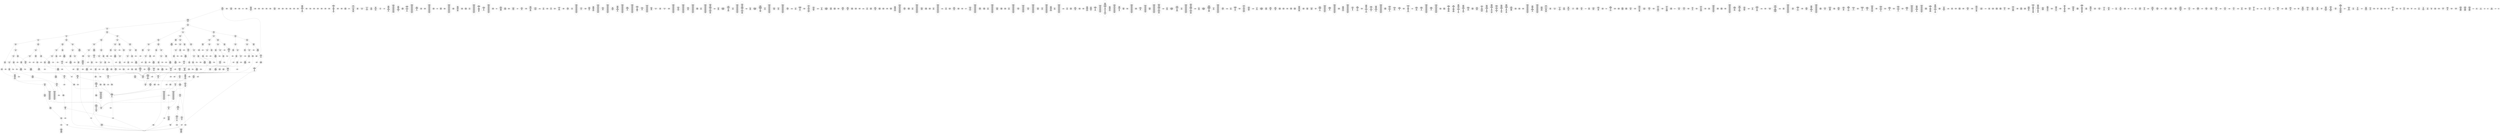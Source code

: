 /* Generated by GvGen v.1.0 (https://www.github.com/stricaud/gvgen) */

digraph G {
compound=true;
   node1 [label="[anywhere]"];
   node2 [label="# 0x0
PUSHX Data
PUSHX Data
MSTORE
PUSHX LogicData
CALLDATASIZE
LT
PUSHX Data
JUMPI
"];
   node3 [label="# 0xd
PUSHX Data
CALLDATALOAD
PUSHX BitData
SHR
PUSHX LogicData
GT
PUSHX Data
JUMPI
"];
   node4 [label="# 0x1e
PUSHX LogicData
GT
PUSHX Data
JUMPI
"];
   node5 [label="# 0x29
PUSHX LogicData
GT
PUSHX Data
JUMPI
"];
   node6 [label="# 0x34
PUSHX LogicData
GT
PUSHX Data
JUMPI
"];
   node7 [label="# 0x3f
PUSHX LogicData
EQ
PUSHX Data
JUMPI
"];
   node8 [label="# 0x4a
PUSHX LogicData
EQ
PUSHX Data
JUMPI
"];
   node9 [label="# 0x55
PUSHX LogicData
EQ
PUSHX Data
JUMPI
"];
   node10 [label="# 0x60
PUSHX LogicData
EQ
PUSHX Data
JUMPI
"];
   node11 [label="# 0x6b
PUSHX Data
REVERT
"];
   node12 [label="# 0x6f
JUMPDEST
PUSHX LogicData
EQ
PUSHX Data
JUMPI
"];
   node13 [label="# 0x7b
PUSHX LogicData
EQ
PUSHX Data
JUMPI
"];
   node14 [label="# 0x86
PUSHX LogicData
EQ
PUSHX Data
JUMPI
"];
   node15 [label="# 0x91
PUSHX Data
REVERT
"];
   node16 [label="# 0x95
JUMPDEST
PUSHX LogicData
GT
PUSHX Data
JUMPI
"];
   node17 [label="# 0xa1
PUSHX LogicData
EQ
PUSHX Data
JUMPI
"];
   node18 [label="# 0xac
PUSHX LogicData
EQ
PUSHX Data
JUMPI
"];
   node19 [label="# 0xb7
PUSHX LogicData
EQ
PUSHX Data
JUMPI
"];
   node20 [label="# 0xc2
PUSHX Data
REVERT
"];
   node21 [label="# 0xc6
JUMPDEST
PUSHX LogicData
EQ
PUSHX Data
JUMPI
"];
   node22 [label="# 0xd2
PUSHX LogicData
EQ
PUSHX Data
JUMPI
"];
   node23 [label="# 0xdd
PUSHX LogicData
EQ
PUSHX Data
JUMPI
"];
   node24 [label="# 0xe8
PUSHX Data
REVERT
"];
   node25 [label="# 0xec
JUMPDEST
PUSHX LogicData
GT
PUSHX Data
JUMPI
"];
   node26 [label="# 0xf8
PUSHX LogicData
GT
PUSHX Data
JUMPI
"];
   node27 [label="# 0x103
PUSHX LogicData
EQ
PUSHX Data
JUMPI
"];
   node28 [label="# 0x10e
PUSHX LogicData
EQ
PUSHX Data
JUMPI
"];
   node29 [label="# 0x119
PUSHX LogicData
EQ
PUSHX Data
JUMPI
"];
   node30 [label="# 0x124
PUSHX LogicData
EQ
PUSHX Data
JUMPI
"];
   node31 [label="# 0x12f
PUSHX Data
REVERT
"];
   node32 [label="# 0x133
JUMPDEST
PUSHX LogicData
EQ
PUSHX Data
JUMPI
"];
   node33 [label="# 0x13f
PUSHX LogicData
EQ
PUSHX Data
JUMPI
"];
   node34 [label="# 0x14a
PUSHX LogicData
EQ
PUSHX Data
JUMPI
"];
   node35 [label="# 0x155
PUSHX Data
REVERT
"];
   node36 [label="# 0x159
JUMPDEST
PUSHX LogicData
GT
PUSHX Data
JUMPI
"];
   node37 [label="# 0x165
PUSHX LogicData
EQ
PUSHX Data
JUMPI
"];
   node38 [label="# 0x170
PUSHX LogicData
EQ
PUSHX Data
JUMPI
"];
   node39 [label="# 0x17b
PUSHX LogicData
EQ
PUSHX Data
JUMPI
"];
   node40 [label="# 0x186
PUSHX Data
REVERT
"];
   node41 [label="# 0x18a
JUMPDEST
PUSHX LogicData
EQ
PUSHX Data
JUMPI
"];
   node42 [label="# 0x196
PUSHX LogicData
EQ
PUSHX Data
JUMPI
"];
   node43 [label="# 0x1a1
PUSHX LogicData
EQ
PUSHX Data
JUMPI
"];
   node44 [label="# 0x1ac
PUSHX Data
REVERT
"];
   node45 [label="# 0x1b0
JUMPDEST
PUSHX LogicData
GT
PUSHX Data
JUMPI
"];
   node46 [label="# 0x1bc
PUSHX LogicData
GT
PUSHX Data
JUMPI
"];
   node47 [label="# 0x1c7
PUSHX LogicData
GT
PUSHX Data
JUMPI
"];
   node48 [label="# 0x1d2
PUSHX LogicData
EQ
PUSHX Data
JUMPI
"];
   node49 [label="# 0x1dd
PUSHX LogicData
EQ
PUSHX Data
JUMPI
"];
   node50 [label="# 0x1e8
PUSHX LogicData
EQ
PUSHX Data
JUMPI
"];
   node51 [label="# 0x1f3
PUSHX LogicData
EQ
PUSHX Data
JUMPI
"];
   node52 [label="# 0x1fe
PUSHX Data
REVERT
"];
   node53 [label="# 0x202
JUMPDEST
PUSHX LogicData
EQ
PUSHX Data
JUMPI
"];
   node54 [label="# 0x20e
PUSHX LogicData
EQ
PUSHX Data
JUMPI
"];
   node55 [label="# 0x219
PUSHX LogicData
EQ
PUSHX Data
JUMPI
"];
   node56 [label="# 0x224
PUSHX Data
REVERT
"];
   node57 [label="# 0x228
JUMPDEST
PUSHX LogicData
GT
PUSHX Data
JUMPI
"];
   node58 [label="# 0x234
PUSHX LogicData
EQ
PUSHX Data
JUMPI
"];
   node59 [label="# 0x23f
PUSHX LogicData
EQ
PUSHX Data
JUMPI
"];
   node60 [label="# 0x24a
PUSHX LogicData
EQ
PUSHX Data
JUMPI
"];
   node61 [label="# 0x255
PUSHX Data
REVERT
"];
   node62 [label="# 0x259
JUMPDEST
PUSHX LogicData
EQ
PUSHX Data
JUMPI
"];
   node63 [label="# 0x265
PUSHX LogicData
EQ
PUSHX Data
JUMPI
"];
   node64 [label="# 0x270
PUSHX LogicData
EQ
PUSHX Data
JUMPI
"];
   node65 [label="# 0x27b
PUSHX Data
REVERT
"];
   node66 [label="# 0x27f
JUMPDEST
PUSHX LogicData
GT
PUSHX Data
JUMPI
"];
   node67 [label="# 0x28b
PUSHX LogicData
GT
PUSHX Data
JUMPI
"];
   node68 [label="# 0x296
PUSHX LogicData
EQ
PUSHX Data
JUMPI
"];
   node69 [label="# 0x2a1
PUSHX LogicData
EQ
PUSHX Data
JUMPI
"];
   node70 [label="# 0x2ac
PUSHX LogicData
EQ
PUSHX Data
JUMPI
"];
   node71 [label="# 0x2b7
PUSHX Data
REVERT
"];
   node72 [label="# 0x2bb
JUMPDEST
PUSHX LogicData
EQ
PUSHX Data
JUMPI
"];
   node73 [label="# 0x2c7
PUSHX LogicData
EQ
PUSHX Data
JUMPI
"];
   node74 [label="# 0x2d2
PUSHX LogicData
EQ
PUSHX Data
JUMPI
"];
   node75 [label="# 0x2dd
PUSHX Data
REVERT
"];
   node76 [label="# 0x2e1
JUMPDEST
PUSHX LogicData
GT
PUSHX Data
JUMPI
"];
   node77 [label="# 0x2ed
PUSHX LogicData
EQ
PUSHX Data
JUMPI
"];
   node78 [label="# 0x2f8
PUSHX LogicData
EQ
PUSHX Data
JUMPI
"];
   node79 [label="# 0x303
PUSHX LogicData
EQ
PUSHX Data
JUMPI
"];
   node80 [label="# 0x30e
PUSHX Data
REVERT
"];
   node81 [label="# 0x312
JUMPDEST
PUSHX LogicData
EQ
PUSHX Data
JUMPI
"];
   node82 [label="# 0x31e
PUSHX LogicData
EQ
PUSHX Data
JUMPI
"];
   node83 [label="# 0x329
PUSHX LogicData
EQ
PUSHX Data
JUMPI
"];
   node84 [label="# 0x334
JUMPDEST
PUSHX Data
REVERT
"];
   node85 [label="# 0x339
JUMPDEST
CALLVALUE
ISZERO
PUSHX Data
JUMPI
"];
   node86 [label="# 0x341
PUSHX Data
REVERT
"];
   node87 [label="# 0x345
JUMPDEST
PUSHX Data
PUSHX Data
CALLDATASIZE
PUSHX Data
PUSHX Data
JUMP
"];
   node88 [label="# 0x354
JUMPDEST
PUSHX Data
JUMP
"];
   node89 [label="# 0x359
JUMPDEST
PUSHX MemData
MLOAD
ISZERO
ISZERO
MSTORE
PUSHX ArithData
ADD
"];
   node90 [label="# 0x365
JUMPDEST
PUSHX MemData
MLOAD
SUB
RETURN
"];
   node91 [label="# 0x36e
JUMPDEST
CALLVALUE
ISZERO
PUSHX Data
JUMPI
"];
   node92 [label="# 0x376
PUSHX Data
REVERT
"];
   node93 [label="# 0x37a
JUMPDEST
PUSHX Data
PUSHX Data
JUMP
"];
   node94 [label="# 0x383
JUMPDEST
PUSHX MemData
MLOAD
PUSHX Data
PUSHX Data
JUMP
"];
   node95 [label="# 0x390
JUMPDEST
CALLVALUE
ISZERO
PUSHX Data
JUMPI
"];
   node96 [label="# 0x398
PUSHX Data
REVERT
"];
   node97 [label="# 0x39c
JUMPDEST
PUSHX Data
PUSHX Data
CALLDATASIZE
PUSHX Data
PUSHX Data
JUMP
"];
   node98 [label="# 0x3ab
JUMPDEST
PUSHX Data
JUMP
"];
   node99 [label="# 0x3b0
JUMPDEST
PUSHX MemData
MLOAD
PUSHX ArithData
PUSHX BitData
PUSHX BitData
SHL
SUB
AND
MSTORE
PUSHX ArithData
ADD
PUSHX Data
JUMP
"];
   node100 [label="# 0x3c8
JUMPDEST
CALLVALUE
ISZERO
PUSHX Data
JUMPI
"];
   node101 [label="# 0x3d0
PUSHX Data
REVERT
"];
   node102 [label="# 0x3d4
JUMPDEST
PUSHX Data
PUSHX Data
CALLDATASIZE
PUSHX Data
PUSHX Data
JUMP
"];
   node103 [label="# 0x3e3
JUMPDEST
PUSHX Data
JUMP
"];
   node104 [label="# 0x3e8
JUMPDEST
STOP
"];
   node105 [label="# 0x3ea
JUMPDEST
CALLVALUE
ISZERO
PUSHX Data
JUMPI
"];
   node106 [label="# 0x3f2
PUSHX Data
REVERT
"];
   node107 [label="# 0x3f6
JUMPDEST
PUSHX Data
PUSHX Data
JUMP
"];
   node108 [label="# 0x3ff
JUMPDEST
PUSHX MemData
MLOAD
MSTORE
PUSHX ArithData
ADD
PUSHX Data
JUMP
"];
   node109 [label="# 0x40d
JUMPDEST
CALLVALUE
ISZERO
PUSHX Data
JUMPI
"];
   node110 [label="# 0x415
PUSHX Data
REVERT
"];
   node111 [label="# 0x419
JUMPDEST
PUSHX Data
PUSHX Data
JUMP
"];
   node112 [label="# 0x441
JUMPDEST
CALLVALUE
ISZERO
PUSHX Data
JUMPI
"];
   node113 [label="# 0x449
PUSHX Data
REVERT
"];
   node114 [label="# 0x44d
JUMPDEST
PUSHX StorData
SLOAD
PUSHX ArithData
PUSHX BitData
PUSHX BitData
SHL
SUB
AND
PUSHX Data
JUMP
"];
   node115 [label="# 0x45f
JUMPDEST
CALLVALUE
ISZERO
PUSHX Data
JUMPI
"];
   node116 [label="# 0x467
PUSHX Data
REVERT
"];
   node117 [label="# 0x46b
JUMPDEST
PUSHX StorData
SLOAD
PUSHX Data
JUMP
"];
   node118 [label="# 0x474
JUMPDEST
CALLVALUE
ISZERO
PUSHX Data
JUMPI
"];
   node119 [label="# 0x47c
PUSHX Data
REVERT
"];
   node120 [label="# 0x480
JUMPDEST
PUSHX StorData
SLOAD
PUSHX BitData
AND
PUSHX Data
JUMP
"];
   node121 [label="# 0x48c
JUMPDEST
CALLVALUE
ISZERO
PUSHX Data
JUMPI
"];
   node122 [label="# 0x494
PUSHX Data
REVERT
"];
   node123 [label="# 0x498
JUMPDEST
PUSHX Data
PUSHX Data
JUMP
"];
   node124 [label="# 0x4a1
JUMPDEST
CALLVALUE
ISZERO
PUSHX Data
JUMPI
"];
   node125 [label="# 0x4a9
PUSHX Data
REVERT
"];
   node126 [label="# 0x4ad
JUMPDEST
PUSHX Data
PUSHX Data
CALLDATASIZE
PUSHX Data
PUSHX Data
JUMP
"];
   node127 [label="# 0x4bc
JUMPDEST
PUSHX Data
JUMP
"];
   node128 [label="# 0x4c1
JUMPDEST
CALLVALUE
ISZERO
PUSHX Data
JUMPI
"];
   node129 [label="# 0x4c9
PUSHX Data
REVERT
"];
   node130 [label="# 0x4cd
JUMPDEST
PUSHX Data
PUSHX Data
CALLDATASIZE
PUSHX Data
PUSHX Data
JUMP
"];
   node131 [label="# 0x4dc
JUMPDEST
PUSHX Data
MSTORE
PUSHX Data
PUSHX Data
MSTORE
PUSHX Data
SHA3
PUSHX ArithData
ADD
SLOAD
JUMP
"];
   node132 [label="# 0x4f1
JUMPDEST
CALLVALUE
ISZERO
PUSHX Data
JUMPI
"];
   node133 [label="# 0x4f9
PUSHX Data
REVERT
"];
   node134 [label="# 0x4fd
JUMPDEST
PUSHX Data
PUSHX Data
JUMP
"];
   node135 [label="# 0x506
JUMPDEST
CALLVALUE
ISZERO
PUSHX Data
JUMPI
"];
   node136 [label="# 0x50e
PUSHX Data
REVERT
"];
   node137 [label="# 0x512
JUMPDEST
PUSHX Data
PUSHX Data
CALLDATASIZE
PUSHX Data
PUSHX Data
JUMP
"];
   node138 [label="# 0x521
JUMPDEST
PUSHX Data
JUMP
"];
   node139 [label="# 0x526
JUMPDEST
CALLVALUE
ISZERO
PUSHX Data
JUMPI
"];
   node140 [label="# 0x52e
PUSHX Data
REVERT
"];
   node141 [label="# 0x532
JUMPDEST
PUSHX Data
PUSHX Data
CALLDATASIZE
PUSHX Data
PUSHX Data
JUMP
"];
   node142 [label="# 0x541
JUMPDEST
PUSHX Data
JUMP
"];
   node143 [label="# 0x546
JUMPDEST
CALLVALUE
ISZERO
PUSHX Data
JUMPI
"];
   node144 [label="# 0x54e
PUSHX Data
REVERT
"];
   node145 [label="# 0x552
JUMPDEST
PUSHX Data
PUSHX Data
JUMP
"];
   node146 [label="# 0x55c
JUMPDEST
CALLVALUE
ISZERO
PUSHX Data
JUMPI
"];
   node147 [label="# 0x564
PUSHX Data
REVERT
"];
   node148 [label="# 0x568
JUMPDEST
PUSHX Data
PUSHX Data
CALLDATASIZE
PUSHX Data
PUSHX Data
JUMP
"];
   node149 [label="# 0x577
JUMPDEST
PUSHX Data
JUMP
"];
   node150 [label="# 0x57c
JUMPDEST
CALLVALUE
ISZERO
PUSHX Data
JUMPI
"];
   node151 [label="# 0x584
PUSHX Data
REVERT
"];
   node152 [label="# 0x588
JUMPDEST
PUSHX StorData
SLOAD
PUSHX Data
PUSHX ArithData
PUSHX BitData
PUSHX BitData
SHL
SUB
AND
JUMP
"];
   node153 [label="# 0x59c
JUMPDEST
CALLVALUE
ISZERO
PUSHX Data
JUMPI
"];
   node154 [label="# 0x5a4
PUSHX Data
REVERT
"];
   node155 [label="# 0x5a8
JUMPDEST
PUSHX Data
PUSHX Data
JUMP
"];
   node156 [label="# 0x5b1
JUMPDEST
CALLVALUE
ISZERO
PUSHX Data
JUMPI
"];
   node157 [label="# 0x5b9
PUSHX Data
REVERT
"];
   node158 [label="# 0x5bd
JUMPDEST
PUSHX Data
PUSHX Data
CALLDATASIZE
PUSHX Data
PUSHX Data
JUMP
"];
   node159 [label="# 0x5cc
JUMPDEST
PUSHX Data
JUMP
"];
   node160 [label="# 0x5d1
JUMPDEST
CALLVALUE
ISZERO
PUSHX Data
JUMPI
"];
   node161 [label="# 0x5d9
PUSHX Data
REVERT
"];
   node162 [label="# 0x5dd
JUMPDEST
PUSHX Data
PUSHX Data
CALLDATASIZE
PUSHX Data
PUSHX Data
JUMP
"];
   node163 [label="# 0x5ec
JUMPDEST
PUSHX Data
JUMP
"];
   node164 [label="# 0x5f1
JUMPDEST
PUSHX MemData
MLOAD
PUSHX Data
PUSHX Data
JUMP
"];
   node165 [label="# 0x5fe
JUMPDEST
CALLVALUE
ISZERO
PUSHX Data
JUMPI
"];
   node166 [label="# 0x606
PUSHX Data
REVERT
"];
   node167 [label="# 0x60a
JUMPDEST
PUSHX Data
PUSHX Data
CALLDATASIZE
PUSHX Data
PUSHX Data
JUMP
"];
   node168 [label="# 0x619
JUMPDEST
PUSHX Data
JUMP
"];
   node169 [label="# 0x61e
JUMPDEST
CALLVALUE
ISZERO
PUSHX Data
JUMPI
"];
   node170 [label="# 0x626
PUSHX Data
REVERT
"];
   node171 [label="# 0x62a
JUMPDEST
PUSHX StorData
SLOAD
PUSHX BitData
AND
PUSHX Data
JUMP
"];
   node172 [label="# 0x636
JUMPDEST
CALLVALUE
ISZERO
PUSHX Data
JUMPI
"];
   node173 [label="# 0x63e
PUSHX Data
REVERT
"];
   node174 [label="# 0x642
JUMPDEST
PUSHX Data
PUSHX Data
CALLDATASIZE
PUSHX Data
PUSHX Data
JUMP
"];
   node175 [label="# 0x651
JUMPDEST
PUSHX Data
JUMP
"];
   node176 [label="# 0x656
JUMPDEST
CALLVALUE
ISZERO
PUSHX Data
JUMPI
"];
   node177 [label="# 0x65e
PUSHX Data
REVERT
"];
   node178 [label="# 0x662
JUMPDEST
PUSHX Data
PUSHX Data
CALLDATASIZE
PUSHX Data
PUSHX Data
JUMP
"];
   node179 [label="# 0x671
JUMPDEST
PUSHX Data
JUMP
"];
   node180 [label="# 0x676
JUMPDEST
CALLVALUE
ISZERO
PUSHX Data
JUMPI
"];
   node181 [label="# 0x67e
PUSHX Data
REVERT
"];
   node182 [label="# 0x682
JUMPDEST
PUSHX Data
PUSHX Data
JUMP
"];
   node183 [label="# 0x68c
JUMPDEST
CALLVALUE
ISZERO
PUSHX Data
JUMPI
"];
   node184 [label="# 0x694
PUSHX Data
REVERT
"];
   node185 [label="# 0x698
JUMPDEST
PUSHX Data
PUSHX Data
CALLDATASIZE
PUSHX Data
PUSHX Data
JUMP
"];
   node186 [label="# 0x6a7
JUMPDEST
PUSHX Data
JUMP
"];
   node187 [label="# 0x6ac
JUMPDEST
CALLVALUE
ISZERO
PUSHX Data
JUMPI
"];
   node188 [label="# 0x6b4
PUSHX Data
REVERT
"];
   node189 [label="# 0x6b8
JUMPDEST
PUSHX Data
PUSHX Data
JUMP
"];
   node190 [label="# 0x6c1
JUMPDEST
PUSHX Data
PUSHX Data
CALLDATASIZE
PUSHX Data
PUSHX Data
JUMP
"];
   node191 [label="# 0x6cf
JUMPDEST
PUSHX Data
JUMP
"];
   node192 [label="# 0x6d4
JUMPDEST
PUSHX Data
PUSHX Data
JUMP
"];
   node193 [label="# 0x6dc
JUMPDEST
CALLVALUE
ISZERO
PUSHX Data
JUMPI
"];
   node194 [label="# 0x6e4
PUSHX Data
REVERT
"];
   node195 [label="# 0x6e8
JUMPDEST
PUSHX Data
PUSHX Data
CALLDATASIZE
PUSHX Data
PUSHX Data
JUMP
"];
   node196 [label="# 0x6f7
JUMPDEST
PUSHX Data
JUMP
"];
   node197 [label="# 0x6fc
JUMPDEST
CALLVALUE
ISZERO
PUSHX Data
JUMPI
"];
   node198 [label="# 0x704
PUSHX Data
REVERT
"];
   node199 [label="# 0x708
JUMPDEST
PUSHX StorData
SLOAD
PUSHX ArithData
PUSHX BitData
PUSHX BitData
SHL
SUB
AND
PUSHX Data
JUMP
"];
   node200 [label="# 0x71a
JUMPDEST
CALLVALUE
ISZERO
PUSHX Data
JUMPI
"];
   node201 [label="# 0x722
PUSHX Data
REVERT
"];
   node202 [label="# 0x726
JUMPDEST
PUSHX Data
PUSHX Data
CALLDATASIZE
PUSHX Data
PUSHX Data
JUMP
"];
   node203 [label="# 0x735
JUMPDEST
PUSHX Data
MSTORE
PUSHX Data
PUSHX Data
MSTORE
PUSHX Data
SHA3
PUSHX ArithData
PUSHX BitData
PUSHX BitData
SHL
SUB
AND
MSTORE
MSTORE
SHA3
SLOAD
PUSHX BitData
AND
JUMP
"];
   node204 [label="# 0x760
JUMPDEST
CALLVALUE
ISZERO
PUSHX Data
JUMPI
"];
   node205 [label="# 0x768
PUSHX Data
REVERT
"];
   node206 [label="# 0x76c
JUMPDEST
PUSHX Data
PUSHX Data
JUMP
"];
   node207 [label="# 0x775
JUMPDEST
CALLVALUE
ISZERO
PUSHX Data
JUMPI
"];
   node208 [label="# 0x77d
PUSHX Data
REVERT
"];
   node209 [label="# 0x781
JUMPDEST
PUSHX StorData
SLOAD
PUSHX Data
JUMP
"];
   node210 [label="# 0x78a
JUMPDEST
CALLVALUE
ISZERO
PUSHX Data
JUMPI
"];
   node211 [label="# 0x792
PUSHX Data
REVERT
"];
   node212 [label="# 0x796
JUMPDEST
PUSHX Data
PUSHX Data
JUMP
"];
   node213 [label="# 0x79f
JUMPDEST
PUSHX Data
PUSHX Data
CALLDATASIZE
PUSHX Data
PUSHX Data
JUMP
"];
   node214 [label="# 0x7ad
JUMPDEST
PUSHX Data
JUMP
"];
   node215 [label="# 0x7b2
JUMPDEST
CALLVALUE
ISZERO
PUSHX Data
JUMPI
"];
   node216 [label="# 0x7ba
PUSHX Data
REVERT
"];
   node217 [label="# 0x7be
JUMPDEST
PUSHX Data
PUSHX Data
JUMP
"];
   node218 [label="# 0x7c7
JUMPDEST
CALLVALUE
ISZERO
PUSHX Data
JUMPI
"];
   node219 [label="# 0x7cf
PUSHX Data
REVERT
"];
   node220 [label="# 0x7d3
JUMPDEST
PUSHX Data
PUSHX Data
CALLDATASIZE
PUSHX Data
PUSHX Data
JUMP
"];
   node221 [label="# 0x7e2
JUMPDEST
PUSHX Data
JUMP
"];
   node222 [label="# 0x7e7
JUMPDEST
CALLVALUE
ISZERO
PUSHX Data
JUMPI
"];
   node223 [label="# 0x7ef
PUSHX Data
REVERT
"];
   node224 [label="# 0x7f3
JUMPDEST
PUSHX Data
PUSHX Data
CALLDATASIZE
PUSHX Data
PUSHX Data
JUMP
"];
   node225 [label="# 0x802
JUMPDEST
PUSHX Data
JUMP
"];
   node226 [label="# 0x807
JUMPDEST
CALLVALUE
ISZERO
PUSHX Data
JUMPI
"];
   node227 [label="# 0x80f
PUSHX Data
REVERT
"];
   node228 [label="# 0x813
JUMPDEST
PUSHX Data
PUSHX Data
CALLDATASIZE
PUSHX Data
PUSHX Data
JUMP
"];
   node229 [label="# 0x822
JUMPDEST
PUSHX Data
JUMP
"];
   node230 [label="# 0x827
JUMPDEST
PUSHX Data
PUSHX Data
CALLDATASIZE
PUSHX Data
PUSHX Data
JUMP
"];
   node231 [label="# 0x835
JUMPDEST
PUSHX Data
JUMP
"];
   node232 [label="# 0x83a
JUMPDEST
CALLVALUE
ISZERO
PUSHX Data
JUMPI
"];
   node233 [label="# 0x842
PUSHX Data
REVERT
"];
   node234 [label="# 0x846
JUMPDEST
PUSHX Data
PUSHX Data
CALLDATASIZE
PUSHX Data
PUSHX Data
JUMP
"];
   node235 [label="# 0x855
JUMPDEST
PUSHX Data
JUMP
"];
   node236 [label="# 0x85a
JUMPDEST
CALLVALUE
ISZERO
PUSHX Data
JUMPI
"];
   node237 [label="# 0x862
PUSHX Data
REVERT
"];
   node238 [label="# 0x866
JUMPDEST
PUSHX StorData
SLOAD
PUSHX Data
JUMP
"];
   node239 [label="# 0x86f
JUMPDEST
CALLVALUE
ISZERO
PUSHX Data
JUMPI
"];
   node240 [label="# 0x877
PUSHX Data
REVERT
"];
   node241 [label="# 0x87b
JUMPDEST
PUSHX Data
PUSHX Data
CALLDATASIZE
PUSHX Data
PUSHX Data
JUMP
"];
   node242 [label="# 0x88a
JUMPDEST
PUSHX Data
JUMP
"];
   node243 [label="# 0x88f
JUMPDEST
CALLVALUE
ISZERO
PUSHX Data
JUMPI
"];
   node244 [label="# 0x897
PUSHX Data
REVERT
"];
   node245 [label="# 0x89b
JUMPDEST
PUSHX Data
PUSHX Data
JUMP
"];
   node246 [label="# 0x8a4
JUMPDEST
CALLVALUE
ISZERO
PUSHX Data
JUMPI
"];
   node247 [label="# 0x8ac
PUSHX Data
REVERT
"];
   node248 [label="# 0x8b0
JUMPDEST
PUSHX Data
PUSHX Data
CALLDATASIZE
PUSHX Data
PUSHX Data
JUMP
"];
   node249 [label="# 0x8bf
JUMPDEST
PUSHX ArithData
PUSHX BitData
PUSHX BitData
SHL
SUB
AND
PUSHX Data
MSTORE
PUSHX Data
PUSHX Data
MSTORE
PUSHX Data
SHA3
AND
MSTORE
MSTORE
SHA3
SLOAD
PUSHX BitData
AND
JUMP
"];
   node250 [label="# 0x8ed
JUMPDEST
CALLVALUE
ISZERO
PUSHX Data
JUMPI
"];
   node251 [label="# 0x8f5
PUSHX Data
REVERT
"];
   node252 [label="# 0x8f9
JUMPDEST
PUSHX Data
PUSHX Data
JUMP
"];
   node253 [label="# 0x902
JUMPDEST
CALLVALUE
ISZERO
PUSHX Data
JUMPI
"];
   node254 [label="# 0x90a
PUSHX Data
REVERT
"];
   node255 [label="# 0x90e
JUMPDEST
PUSHX StorData
SLOAD
PUSHX BitData
AND
PUSHX Data
JUMP
"];
   node256 [label="# 0x91a
JUMPDEST
CALLVALUE
ISZERO
PUSHX Data
JUMPI
"];
   node257 [label="# 0x922
PUSHX Data
REVERT
"];
   node258 [label="# 0x926
JUMPDEST
PUSHX Data
PUSHX Data
CALLDATASIZE
PUSHX Data
PUSHX Data
JUMP
"];
   node259 [label="# 0x935
JUMPDEST
PUSHX Data
JUMP
"];
   node260 [label="# 0x93a
JUMPDEST
CALLVALUE
ISZERO
PUSHX Data
JUMPI
"];
   node261 [label="# 0x942
PUSHX Data
REVERT
"];
   node262 [label="# 0x946
JUMPDEST
PUSHX Data
PUSHX Data
CALLDATASIZE
PUSHX Data
PUSHX Data
JUMP
"];
   node263 [label="# 0x955
JUMPDEST
PUSHX Data
JUMP
"];
   node264 [label="# 0x95a
JUMPDEST
PUSHX Data
PUSHX Data
PUSHX Data
JUMP
"];
   node265 [label="# 0x965
JUMPDEST
JUMP
"];
   node266 [label="# 0x96b
JUMPDEST
PUSHX Data
PUSHX StorData
SLOAD
PUSHX Data
PUSHX Data
JUMP
"];
   node267 [label="# 0x97a
JUMPDEST
PUSHX ArithData
ADD
PUSHX ArithData
DIV
MUL
PUSHX ArithData
ADD
PUSHX MemData
MLOAD
ADD
PUSHX Data
MSTORE
MSTORE
PUSHX ArithData
ADD
SLOAD
PUSHX Data
PUSHX Data
JUMP
"];
   node268 [label="# 0x9a6
JUMPDEST
ISZERO
PUSHX Data
JUMPI
"];
   node269 [label="# 0x9ad
PUSHX LogicData
LT
PUSHX Data
JUMPI
"];
   node270 [label="# 0x9b5
PUSHX ArithData
SLOAD
DIV
MUL
MSTORE
PUSHX ArithData
ADD
PUSHX Data
JUMP
"];
   node271 [label="# 0x9c8
JUMPDEST
ADD
PUSHX Data
MSTORE
PUSHX Data
PUSHX Data
SHA3
"];
   node272 [label="# 0x9d6
JUMPDEST
SLOAD
MSTORE
PUSHX ArithData
ADD
PUSHX ArithData
ADD
GT
PUSHX Data
JUMPI
"];
   node273 [label="# 0x9ea
SUB
PUSHX BitData
AND
ADD
"];
   node274 [label="# 0x9f3
JUMPDEST
JUMP
"];
   node275 [label="# 0x9fd
JUMPDEST
PUSHX Data
MSTORE
PUSHX Data
PUSHX Data
MSTORE
PUSHX Data
SHA3
SLOAD
PUSHX ArithData
PUSHX BitData
PUSHX BitData
SHL
SUB
AND
PUSHX Data
JUMPI
"];
   node276 [label="# 0xa1a
PUSHX MemData
MLOAD
PUSHX BitData
PUSHX BitData
SHL
MSTORE
PUSHX Data
PUSHX ArithData
ADD
MSTORE
PUSHX Data
PUSHX ArithData
ADD
MSTORE
PUSHX Data
PUSHX ArithData
ADD
MSTORE
PUSHX Data
PUSHX ArithData
ADD
MSTORE
PUSHX ArithData
ADD
"];
   node277 [label="# 0xa83
JUMPDEST
PUSHX MemData
MLOAD
SUB
REVERT
"];
   node278 [label="# 0xa8c
JUMPDEST
PUSHX Data
MSTORE
PUSHX Data
PUSHX Data
MSTORE
PUSHX Data
SHA3
SLOAD
PUSHX ArithData
PUSHX BitData
PUSHX BitData
SHL
SUB
AND
JUMP
"];
   node279 [label="# 0xaa8
JUMPDEST
PUSHX Data
PUSHX Data
PUSHX Data
JUMP
"];
   node280 [label="# 0xab3
JUMPDEST
PUSHX ArithData
PUSHX BitData
PUSHX BitData
SHL
SUB
AND
PUSHX ArithData
PUSHX BitData
PUSHX BitData
SHL
SUB
AND
EQ
ISZERO
PUSHX Data
JUMPI
"];
   node281 [label="# 0xad0
PUSHX MemData
MLOAD
PUSHX BitData
PUSHX BitData
SHL
MSTORE
PUSHX Data
PUSHX ArithData
ADD
MSTORE
PUSHX Data
PUSHX ArithData
ADD
MSTORE
PUSHX Data
PUSHX ArithData
ADD
MSTORE
PUSHX Data
PUSHX ArithData
ADD
MSTORE
PUSHX ArithData
ADD
PUSHX Data
JUMP
"];
   node282 [label="# 0xb3d
JUMPDEST
CALLER
PUSHX ArithData
PUSHX BitData
PUSHX BitData
SHL
SUB
AND
EQ
PUSHX Data
JUMPI
"];
   node283 [label="# 0xb4f
PUSHX Data
CALLER
PUSHX Data
JUMP
"];
   node284 [label="# 0xb59
JUMPDEST
PUSHX Data
JUMPI
"];
   node285 [label="# 0xb5e
PUSHX MemData
MLOAD
PUSHX BitData
PUSHX BitData
SHL
MSTORE
PUSHX Data
PUSHX ArithData
ADD
MSTORE
PUSHX Data
PUSHX ArithData
ADD
MSTORE
PUSHX Data
PUSHX ArithData
ADD
MSTORE
PUSHX Data
PUSHX ArithData
ADD
MSTORE
PUSHX ArithData
ADD
PUSHX Data
JUMP
"];
   node286 [label="# 0xbcb
JUMPDEST
PUSHX Data
PUSHX Data
JUMP
"];
   node287 [label="# 0xbd5
JUMPDEST
JUMP
"];
   node288 [label="# 0xbda
JUMPDEST
PUSHX Data
CALLER
PUSHX Data
JUMP
"];
   node289 [label="# 0xbe4
JUMPDEST
PUSHX Data
JUMPI
"];
   node290 [label="# 0xbe9
PUSHX MemData
MLOAD
PUSHX BitData
PUSHX BitData
SHL
MSTORE
PUSHX Data
PUSHX ArithData
ADD
MSTORE
PUSHX Data
PUSHX ArithData
ADD
MSTORE
PUSHX Data
PUSHX ArithData
ADD
MSTORE
PUSHX Data
PUSHX ArithData
ADD
MSTORE
PUSHX ArithData
ADD
PUSHX Data
JUMP
"];
   node291 [label="# 0xc56
JUMPDEST
PUSHX Data
PUSHX Data
JUMP
"];
   node292 [label="# 0xc61
JUMPDEST
PUSHX Data
MSTORE
PUSHX Data
PUSHX Data
MSTORE
PUSHX Data
SHA3
PUSHX ArithData
ADD
SLOAD
PUSHX Data
CALLER
PUSHX Data
JUMP
"];
   node293 [label="# 0xc7d
JUMPDEST
PUSHX Data
PUSHX Data
JUMP
"];
   node294 [label="# 0xc87
JUMPDEST
PUSHX Data
PUSHX Data
PUSHX Data
JUMP
"];
   node295 [label="# 0xc92
JUMPDEST
LT
PUSHX Data
JUMPI
"];
   node296 [label="# 0xc99
PUSHX MemData
MLOAD
PUSHX BitData
PUSHX BitData
SHL
MSTORE
PUSHX Data
PUSHX ArithData
ADD
MSTORE
PUSHX Data
PUSHX ArithData
ADD
MSTORE
PUSHX Data
PUSHX ArithData
ADD
MSTORE
PUSHX Data
PUSHX ArithData
ADD
MSTORE
PUSHX ArithData
ADD
PUSHX Data
JUMP
"];
   node297 [label="# 0xd06
JUMPDEST
PUSHX ArithData
PUSHX BitData
PUSHX BitData
SHL
SUB
AND
PUSHX Data
MSTORE
PUSHX Data
PUSHX Data
MSTORE
PUSHX Data
SHA3
MSTORE
MSTORE
SHA3
SLOAD
JUMP
"];
   node298 [label="# 0xd2f
JUMPDEST
PUSHX ArithData
PUSHX BitData
PUSHX BitData
SHL
SUB
AND
CALLER
EQ
PUSHX Data
JUMPI
"];
   node299 [label="# 0xd40
PUSHX MemData
MLOAD
PUSHX BitData
PUSHX BitData
SHL
MSTORE
PUSHX Data
PUSHX ArithData
ADD
MSTORE
PUSHX Data
PUSHX ArithData
ADD
MSTORE
PUSHX Data
PUSHX ArithData
ADD
MSTORE
PUSHX Data
PUSHX ArithData
ADD
MSTORE
PUSHX ArithData
ADD
PUSHX Data
JUMP
"];
   node300 [label="# 0xdad
JUMPDEST
PUSHX Data
PUSHX Data
JUMP
"];
   node301 [label="# 0xdb7
JUMPDEST
JUMP
"];
   node302 [label="# 0xdbb
JUMPDEST
CALLER
PUSHX Data
MSTORE
PUSHX Data
PUSHX Data
MSTORE
PUSHX Data
SHA3
SLOAD
PUSHX BitData
AND
PUSHX Data
JUMPI
"];
   node303 [label="# 0xdf2
PUSHX MemData
MLOAD
PUSHX BitData
PUSHX BitData
SHL
MSTORE
PUSHX Data
PUSHX ArithData
ADD
MSTORE
PUSHX Data
PUSHX ArithData
ADD
MSTORE
PUSHX Data
PUSHX ArithData
ADD
MSTORE
PUSHX Data
PUSHX ArithData
ADD
MSTORE
PUSHX ArithData
ADD
PUSHX Data
JUMP
"];
   node304 [label="# 0xe5f
JUMPDEST
PUSHX StorData
SLOAD
PUSHX BitData
AND
ISZERO
ISZERO
PUSHX LogicData
EQ
ISZERO
PUSHX Data
JUMPI
"];
   node305 [label="# 0xe70
PUSHX MemData
MLOAD
PUSHX BitData
PUSHX BitData
SHL
MSTORE
PUSHX Data
PUSHX ArithData
ADD
MSTORE
PUSHX Data
PUSHX ArithData
ADD
MSTORE
PUSHX Data
PUSHX ArithData
ADD
MSTORE
PUSHX Data
PUSHX ArithData
ADD
MSTORE
PUSHX ArithData
ADD
PUSHX Data
JUMP
"];
   node306 [label="# 0xedd
JUMPDEST
PUSHX StorData
SLOAD
PUSHX BitData
NOT
AND
PUSHX BitData
OR
SSTORE
JUMP
"];
   node307 [label="# 0xeec
JUMPDEST
PUSHX Data
PUSHX MemData
MLOAD
PUSHX ArithData
ADD
PUSHX Data
MSTORE
PUSHX Data
MSTORE
PUSHX Data
JUMP
"];
   node308 [label="# 0xf07
JUMPDEST
PUSHX Data
PUSHX Data
PUSHX Data
PUSHX Data
JUMP
"];
   node309 [label="# 0xf14
JUMPDEST
PUSHX Data
JUMPI
"];
   node310 [label="# 0xf1c
PUSHX MemData
MLOAD
PUSHX Data
MSTORE
PUSHX ArithData
ADD
MSTORE
"];
   node311 [label="# 0xf2d
JUMPDEST
JUMP
"];
   node312 [label="# 0xf35
JUMPDEST
PUSHX Data
PUSHX LogicData
GT
ISZERO
PUSHX Data
JUMPI
"];
   node313 [label="# 0xf49
PUSHX Data
PUSHX Data
JUMP
"];
   node314 [label="# 0xf50
JUMPDEST
PUSHX MemData
MLOAD
MSTORE
PUSHX ArithData
MUL
PUSHX ArithData
ADD
ADD
PUSHX Data
MSTORE
ISZERO
PUSHX Data
JUMPI
"];
   node315 [label="# 0xf6a
PUSHX ArithData
ADD
PUSHX ArithData
MUL
CALLDATASIZE
CALLDATACOPY
ADD
"];
   node316 [label="# 0xf79
JUMPDEST
PUSHX Data
"];
   node317 [label="# 0xf7f
JUMPDEST
LT
ISZERO
PUSHX Data
JUMPI
"];
   node318 [label="# 0xf88
PUSHX Data
PUSHX Data
JUMP
"];
   node319 [label="# 0xf91
JUMPDEST
MLOAD
LT
PUSHX Data
JUMPI
"];
   node320 [label="# 0xf9c
PUSHX Data
PUSHX Data
JUMP
"];
   node321 [label="# 0xfa3
JUMPDEST
PUSHX ArithData
MUL
ADD
ADD
MSTORE
PUSHX Data
PUSHX Data
JUMP
"];
   node322 [label="# 0xfb8
JUMPDEST
PUSHX Data
JUMP
"];
   node323 [label="# 0xfc0
JUMPDEST
PUSHX Data
PUSHX Data
PUSHX StorData
SLOAD
JUMP
"];
   node324 [label="# 0xfcb
JUMPDEST
LT
PUSHX Data
JUMPI
"];
   node325 [label="# 0xfd2
PUSHX MemData
MLOAD
PUSHX BitData
PUSHX BitData
SHL
MSTORE
PUSHX Data
PUSHX ArithData
ADD
MSTORE
PUSHX Data
PUSHX ArithData
ADD
MSTORE
PUSHX Data
PUSHX ArithData
ADD
MSTORE
PUSHX Data
PUSHX ArithData
ADD
MSTORE
PUSHX ArithData
ADD
PUSHX Data
JUMP
"];
   node326 [label="# 0x103f
JUMPDEST
PUSHX StorData
SLOAD
LT
PUSHX Data
JUMPI
"];
   node327 [label="# 0x104b
PUSHX Data
PUSHX Data
JUMP
"];
   node328 [label="# 0x1052
JUMPDEST
PUSHX Data
MSTORE
PUSHX Data
PUSHX Data
SHA3
ADD
SLOAD
JUMP
"];
   node329 [label="# 0x1064
JUMPDEST
CALLER
PUSHX Data
MSTORE
PUSHX Data
PUSHX Data
MSTORE
PUSHX Data
SHA3
SLOAD
PUSHX BitData
AND
PUSHX Data
JUMPI
"];
   node330 [label="# 0x109b
PUSHX MemData
MLOAD
PUSHX BitData
PUSHX BitData
SHL
MSTORE
PUSHX Data
PUSHX ArithData
ADD
MSTORE
PUSHX ArithData
ADD
MSTORE
PUSHX Data
PUSHX ArithData
ADD
MSTORE
PUSHX Data
PUSHX ArithData
ADD
MSTORE
PUSHX ArithData
ADD
PUSHX Data
JUMP
"];
   node331 [label="# 0x1107
JUMPDEST
PUSHX StorData
SLOAD
PUSHX BitData
AND
ISZERO
PUSHX Data
JUMPI
"];
   node332 [label="# 0x1113
PUSHX MemData
MLOAD
PUSHX BitData
PUSHX BitData
SHL
MSTORE
PUSHX Data
PUSHX ArithData
ADD
MSTORE
PUSHX Data
PUSHX ArithData
ADD
MSTORE
PUSHX Data
PUSHX ArithData
ADD
MSTORE
PUSHX Data
PUSHX ArithData
ADD
MSTORE
PUSHX ArithData
ADD
PUSHX Data
JUMP
"];
   node333 [label="# 0x1180
JUMPDEST
MLOAD
PUSHX Data
PUSHX Data
PUSHX ArithData
ADD
PUSHX Data
JUMP
"];
   node334 [label="# 0x1193
JUMPDEST
PUSHX Data
MSTORE
PUSHX Data
PUSHX Data
MSTORE
PUSHX Data
SHA3
SLOAD
PUSHX ArithData
PUSHX BitData
PUSHX BitData
SHL
SUB
AND
PUSHX Data
JUMPI
"];
   node335 [label="# 0x11b1
PUSHX MemData
MLOAD
PUSHX BitData
PUSHX BitData
SHL
MSTORE
PUSHX Data
PUSHX ArithData
ADD
MSTORE
PUSHX Data
PUSHX ArithData
ADD
MSTORE
PUSHX Data
PUSHX ArithData
ADD
MSTORE
PUSHX Data
PUSHX ArithData
ADD
MSTORE
PUSHX ArithData
ADD
PUSHX Data
JUMP
"];
   node336 [label="# 0x121e
JUMPDEST
PUSHX Data
PUSHX ArithData
PUSHX BitData
PUSHX BitData
SHL
SUB
AND
PUSHX Data
JUMPI
"];
   node337 [label="# 0x122f
PUSHX MemData
MLOAD
PUSHX BitData
PUSHX BitData
SHL
MSTORE
PUSHX Data
PUSHX ArithData
ADD
MSTORE
PUSHX Data
PUSHX ArithData
ADD
MSTORE
PUSHX Data
PUSHX ArithData
ADD
MSTORE
PUSHX Data
PUSHX ArithData
ADD
MSTORE
PUSHX ArithData
ADD
PUSHX Data
JUMP
"];
   node338 [label="# 0x129c
JUMPDEST
PUSHX ArithData
PUSHX BitData
PUSHX BitData
SHL
SUB
AND
PUSHX Data
MSTORE
PUSHX Data
PUSHX Data
MSTORE
PUSHX Data
SHA3
SLOAD
JUMP
"];
   node339 [label="# 0x12b8
JUMPDEST
PUSHX StorData
SLOAD
PUSHX ArithData
PUSHX BitData
PUSHX BitData
SHL
SUB
AND
CALLER
EQ
PUSHX Data
JUMPI
"];
   node340 [label="# 0x12cb
PUSHX MemData
MLOAD
PUSHX BitData
PUSHX BitData
SHL
MSTORE
PUSHX Data
PUSHX ArithData
ADD
MSTORE
PUSHX ArithData
ADD
MSTORE
PUSHX Data
PUSHX ArithData
ADD
MSTORE
PUSHX ArithData
ADD
PUSHX Data
JUMP
"];
   node341 [label="# 0x1312
JUMPDEST
PUSHX Data
PUSHX Data
PUSHX Data
JUMP
"];
   node342 [label="# 0x131c
JUMPDEST
JUMP
"];
   node343 [label="# 0x131e
JUMPDEST
PUSHX LogicData
PUSHX StorData
SLOAD
EQ
ISZERO
PUSHX Data
JUMPI
"];
   node344 [label="# 0x132a
PUSHX MemData
MLOAD
PUSHX BitData
PUSHX BitData
SHL
MSTORE
PUSHX Data
PUSHX ArithData
ADD
MSTORE
PUSHX Data
PUSHX ArithData
ADD
MSTORE
PUSHX Data
PUSHX ArithData
ADD
MSTORE
PUSHX ArithData
ADD
PUSHX Data
JUMP
"];
   node345 [label="# 0x1371
JUMPDEST
PUSHX Data
PUSHX Data
SSTORE
ISZERO
ISZERO
PUSHX Data
JUMPI
"];
   node346 [label="# 0x1380
PUSHX LogicData
GT
ISZERO
"];
   node347 [label="# 0x1386
JUMPDEST
ISZERO
PUSHX Data
JUMPI
"];
   node348 [label="# 0x138d
PUSHX LogicData
GT
ISZERO
"];
   node349 [label="# 0x1393
JUMPDEST
PUSHX Data
JUMPI
"];
   node350 [label="# 0x1398
PUSHX MemData
MLOAD
PUSHX BitData
PUSHX BitData
SHL
MSTORE
PUSHX Data
PUSHX ArithData
ADD
MSTORE
PUSHX Data
PUSHX ArithData
ADD
MSTORE
PUSHX Data
PUSHX ArithData
ADD
MSTORE
PUSHX Data
PUSHX ArithData
ADD
MSTORE
PUSHX ArithData
ADD
PUSHX Data
JUMP
"];
   node351 [label="# 0x1405
JUMPDEST
PUSHX StorData
SLOAD
PUSHX BitData
AND
ISZERO
ISZERO
PUSHX LogicData
EQ
PUSHX Data
JUMPI
"];
   node352 [label="# 0x1415
PUSHX MemData
MLOAD
PUSHX BitData
PUSHX BitData
SHL
MSTORE
PUSHX Data
PUSHX ArithData
ADD
MSTORE
PUSHX Data
PUSHX ArithData
ADD
MSTORE
PUSHX Data
PUSHX ArithData
ADD
MSTORE
PUSHX Data
PUSHX ArithData
ADD
MSTORE
PUSHX ArithData
ADD
PUSHX Data
JUMP
"];
   node353 [label="# 0x1482
JUMPDEST
PUSHX StorData
SLOAD
PUSHX BitData
AND
ISZERO
PUSHX Data
JUMPI
"];
   node354 [label="# 0x148e
PUSHX MemData
MLOAD
PUSHX BitData
PUSHX BitData
SHL
MSTORE
PUSHX Data
PUSHX ArithData
ADD
MSTORE
PUSHX Data
PUSHX ArithData
ADD
MSTORE
PUSHX Data
PUSHX ArithData
ADD
MSTORE
PUSHX Data
PUSHX ArithData
ADD
MSTORE
PUSHX ArithData
ADD
PUSHX Data
JUMP
"];
   node355 [label="# 0x14fb
JUMPDEST
PUSHX Data
PUSHX Data
PUSHX Data
JUMP
"];
   node356 [label="# 0x1506
JUMPDEST
GT
ISZERO
PUSHX Data
JUMPI
"];
   node357 [label="# 0x150e
PUSHX MemData
MLOAD
PUSHX BitData
PUSHX BitData
SHL
MSTORE
PUSHX Data
PUSHX ArithData
ADD
MSTORE
PUSHX Data
PUSHX ArithData
ADD
MSTORE
PUSHX Data
PUSHX ArithData
ADD
MSTORE
PUSHX Data
PUSHX ArithData
ADD
MSTORE
PUSHX ArithData
ADD
PUSHX Data
JUMP
"];
   node358 [label="# 0x157b
JUMPDEST
PUSHX MemData
MLOAD
PUSHX Data
MSTORE
CALLER
PUSHX ArithData
ADD
MSTORE
PUSHX BitData
PUSHX ArithData
PUSHX BitData
PUSHX BitData
SHL
SUB
AND
PUSHX Data
PUSHX ArithData
ADD
PUSHX Data
PUSHX MemData
MLOAD
SUB
EXTCODESIZE
ISZERO
ISZERO
PUSHX Data
JUMPI
"];
   node359 [label="# 0x15f1
PUSHX Data
REVERT
"];
   node360 [label="# 0x15f5
JUMPDEST
GAS
STATICCALL
ISZERO
ISZERO
PUSHX Data
JUMPI
"];
   node361 [label="# 0x1600
RETURNDATASIZE
PUSHX Data
RETURNDATACOPY
RETURNDATASIZE
PUSHX Data
REVERT
"];
   node362 [label="# 0x1609
JUMPDEST
PUSHX MemData
MLOAD
RETURNDATASIZE
PUSHX BitData
NOT
PUSHX ArithData
ADD
AND
ADD
PUSHX Data
MSTORE
ADD
PUSHX Data
PUSHX Data
JUMP
"];
   node363 [label="# 0x162d
JUMPDEST
LT
ISZERO
PUSHX Data
JUMPI
"];
   node364 [label="# 0x1634
PUSHX MemData
MLOAD
PUSHX BitData
PUSHX BitData
SHL
MSTORE
PUSHX Data
PUSHX ArithData
ADD
MSTORE
PUSHX Data
PUSHX ArithData
ADD
MSTORE
PUSHX Data
PUSHX ArithData
ADD
MSTORE
PUSHX Data
PUSHX ArithData
ADD
MSTORE
PUSHX ArithData
ADD
PUSHX Data
JUMP
"];
   node365 [label="# 0x16a1
JUMPDEST
PUSHX MemData
MLOAD
PUSHX Data
MSTORE
CALLER
PUSHX ArithData
ADD
MSTORE
PUSHX Data
PUSHX BitData
PUSHX ArithData
PUSHX BitData
PUSHX BitData
SHL
SUB
AND
PUSHX Data
PUSHX ArithData
ADD
PUSHX Data
PUSHX MemData
MLOAD
SUB
EXTCODESIZE
ISZERO
ISZERO
PUSHX Data
JUMPI
"];
   node366 [label="# 0x1718
PUSHX Data
REVERT
"];
   node367 [label="# 0x171c
JUMPDEST
GAS
STATICCALL
ISZERO
ISZERO
PUSHX Data
JUMPI
"];
   node368 [label="# 0x1727
RETURNDATASIZE
PUSHX Data
RETURNDATACOPY
RETURNDATASIZE
PUSHX Data
REVERT
"];
   node369 [label="# 0x1730
JUMPDEST
PUSHX MemData
MLOAD
RETURNDATASIZE
PUSHX Data
RETURNDATACOPY
PUSHX ArithData
RETURNDATASIZE
ADD
PUSHX BitData
NOT
AND
ADD
PUSHX Data
MSTORE
PUSHX Data
ADD
PUSHX Data
JUMP
"];
   node370 [label="# 0x1758
JUMPDEST
MLOAD
LT
ISZERO
PUSHX Data
JUMPI
"];
   node371 [label="# 0x1764
PUSHX MemData
MLOAD
PUSHX BitData
PUSHX BitData
SHL
MSTORE
PUSHX Data
PUSHX ArithData
ADD
MSTORE
PUSHX Data
PUSHX ArithData
ADD
MSTORE
PUSHX Data
PUSHX ArithData
ADD
MSTORE
PUSHX Data
PUSHX ArithData
ADD
MSTORE
PUSHX ArithData
ADD
PUSHX Data
JUMP
"];
   node372 [label="# 0x17d1
JUMPDEST
PUSHX StorData
SLOAD
PUSHX Data
PUSHX Data
JUMP
"];
   node373 [label="# 0x17df
JUMPDEST
CALLVALUE
LT
ISZERO
PUSHX Data
JUMPI
"];
   node374 [label="# 0x17e7
PUSHX MemData
MLOAD
PUSHX BitData
PUSHX BitData
SHL
MSTORE
PUSHX Data
PUSHX ArithData
ADD
MSTORE
PUSHX Data
PUSHX ArithData
ADD
MSTORE
PUSHX Data
PUSHX ArithData
ADD
MSTORE
PUSHX Data
PUSHX ArithData
ADD
MSTORE
PUSHX ArithData
ADD
PUSHX Data
JUMP
"];
   node375 [label="# 0x1854
JUMPDEST
PUSHX Data
PUSHX Data
PUSHX StorData
SLOAD
JUMP
"];
   node376 [label="# 0x185f
JUMPDEST
PUSHX Data
"];
   node377 [label="# 0x1865
JUMPDEST
LT
ISZERO
PUSHX Data
JUMPI
"];
   node378 [label="# 0x186e
PUSHX BitData
PUSHX ArithData
PUSHX BitData
PUSHX BitData
SHL
SUB
AND
PUSHX Data
MLOAD
LT
PUSHX Data
JUMPI
"];
   node379 [label="# 0x18a7
PUSHX Data
PUSHX Data
JUMP
"];
   node380 [label="# 0x18ae
JUMPDEST
PUSHX ArithData
MUL
PUSHX ArithData
ADD
ADD
MLOAD
PUSHX MemData
MLOAD
PUSHX BitData
AND
PUSHX BitData
SHL
MSTORE
PUSHX ArithData
ADD
PUSHX Data
MSTORE
PUSHX ArithData
ADD
JUMP
"];
   node381 [label="# 0x18d4
JUMPDEST
PUSHX Data
PUSHX MemData
MLOAD
SUB
PUSHX Data
EXTCODESIZE
ISZERO
ISZERO
PUSHX Data
JUMPI
"];
   node382 [label="# 0x18ea
PUSHX Data
REVERT
"];
   node383 [label="# 0x18ee
JUMPDEST
GAS
CALL
ISZERO
ISZERO
PUSHX Data
JUMPI
"];
   node384 [label="# 0x18f9
RETURNDATASIZE
PUSHX Data
RETURNDATACOPY
RETURNDATASIZE
PUSHX Data
REVERT
"];
   node385 [label="# 0x1902
JUMPDEST
PUSHX Data
CALLER
PUSHX Data
PUSHX Data
JUMP
"];
   node386 [label="# 0x1916
JUMPDEST
PUSHX Data
PUSHX Data
PUSHX Data
JUMP
"];
   node387 [label="# 0x1921
JUMPDEST
PUSHX Data
JUMP
"];
   node388 [label="# 0x1926
JUMPDEST
PUSHX Data
PUSHX StorData
SLOAD
PUSHX ArithData
ADD
SSTORE
JUMP
"];
   node389 [label="# 0x1934
JUMPDEST
PUSHX Data
PUSHX StorData
SLOAD
PUSHX ArithData
ADD
SSTORE
JUMP
"];
   node390 [label="# 0x1942
JUMPDEST
PUSHX Data
PUSHX Data
PUSHX Data
JUMP
"];
   node391 [label="# 0x194d
JUMPDEST
PUSHX Data
PUSHX Data
JUMP
"];
   node392 [label="# 0x1959
JUMPDEST
PUSHX Data
JUMP
"];
   node393 [label="# 0x1961
JUMPDEST
PUSHX Data
"];
   node394 [label="# 0x1965
JUMPDEST
LT
ISZERO
PUSHX Data
JUMPI
"];
   node395 [label="# 0x196e
PUSHX Data
CALLER
PUSHX Data
PUSHX Data
JUMP
"];
   node396 [label="# 0x197b
JUMPDEST
PUSHX Data
PUSHX StorData
SLOAD
PUSHX ArithData
ADD
SSTORE
JUMP
"];
   node397 [label="# 0x1989
JUMPDEST
PUSHX Data
PUSHX Data
PUSHX Data
JUMP
"];
   node398 [label="# 0x1994
JUMPDEST
PUSHX Data
PUSHX Data
JUMP
"];
   node399 [label="# 0x19a0
JUMPDEST
PUSHX Data
JUMP
"];
   node400 [label="# 0x19a8
JUMPDEST
PUSHX Data
PUSHX Data
SSTORE
JUMP
"];
   node401 [label="# 0x19b5
JUMPDEST
PUSHX MemData
MLOAD
PUSHX Data
SELFBALANCE
ISZERO
PUSHX ArithData
MUL
PUSHX Data
CALL
PUSHX Data
JUMPI
"];
   node402 [label="# 0x19e9
PUSHX Data
REVERT
"];
   node403 [label="# 0x19ed
JUMPDEST
CALLER
PUSHX Data
MSTORE
PUSHX Data
PUSHX Data
MSTORE
PUSHX Data
SHA3
SLOAD
PUSHX BitData
AND
PUSHX Data
JUMPI
"];
   node404 [label="# 0x1a24
PUSHX MemData
MLOAD
PUSHX BitData
PUSHX BitData
SHL
MSTORE
PUSHX Data
PUSHX ArithData
ADD
MSTORE
PUSHX ArithData
ADD
MSTORE
PUSHX Data
PUSHX ArithData
ADD
MSTORE
PUSHX Data
PUSHX ArithData
ADD
MSTORE
PUSHX ArithData
ADD
PUSHX Data
JUMP
"];
   node405 [label="# 0x1a90
JUMPDEST
PUSHX Data
PUSHX Data
PUSHX StorData
SLOAD
JUMP
"];
   node406 [label="# 0x1a9b
JUMPDEST
PUSHX Data
PUSHX Data
PUSHX Data
JUMP
"];
   node407 [label="# 0x1aaa
JUMPDEST
GT
ISZERO
PUSHX Data
JUMPI
"];
   node408 [label="# 0x1ab1
PUSHX MemData
MLOAD
PUSHX BitData
PUSHX BitData
SHL
MSTORE
PUSHX Data
PUSHX ArithData
ADD
MSTORE
PUSHX Data
PUSHX ArithData
ADD
MSTORE
PUSHX Data
PUSHX ArithData
ADD
MSTORE
PUSHX Data
PUSHX ArithData
ADD
MSTORE
PUSHX ArithData
ADD
PUSHX Data
JUMP
"];
   node409 [label="# 0x1b1e
JUMPDEST
PUSHX StorData
SLOAD
PUSHX Data
PUSHX Data
PUSHX Data
JUMP
"];
   node410 [label="# 0x1b2d
JUMPDEST
PUSHX Data
PUSHX Data
PUSHX Data
JUMP
"];
   node411 [label="# 0x1b39
JUMPDEST
PUSHX Data
PUSHX Data
JUMP
"];
   node412 [label="# 0x1b43
JUMPDEST
GT
ISZERO
PUSHX Data
JUMPI
"];
   node413 [label="# 0x1b4a
PUSHX MemData
MLOAD
PUSHX BitData
PUSHX BitData
SHL
MSTORE
PUSHX Data
PUSHX ArithData
ADD
MSTORE
PUSHX Data
PUSHX ArithData
ADD
MSTORE
PUSHX Data
PUSHX ArithData
ADD
MSTORE
PUSHX Data
PUSHX ArithData
ADD
MSTORE
PUSHX ArithData
ADD
PUSHX Data
JUMP
"];
   node414 [label="# 0x1bb7
JUMPDEST
PUSHX Data
"];
   node415 [label="# 0x1bba
JUMPDEST
LT
ISZERO
PUSHX Data
JUMPI
"];
   node416 [label="# 0x1bc3
PUSHX Data
PUSHX Data
PUSHX Data
JUMP
"];
   node417 [label="# 0x1bd0
JUMPDEST
PUSHX Data
PUSHX StorData
SLOAD
PUSHX ArithData
ADD
SSTORE
JUMP
"];
   node418 [label="# 0x1bde
JUMPDEST
PUSHX Data
PUSHX Data
JUMP
"];
   node419 [label="# 0x1be8
JUMPDEST
PUSHX Data
JUMP
"];
   node420 [label="# 0x1bf0
JUMPDEST
JUMP
"];
   node421 [label="# 0x1bf6
JUMPDEST
PUSHX Data
PUSHX StorData
SLOAD
PUSHX Data
PUSHX Data
JUMP
"];
   node422 [label="# 0x1c05
JUMPDEST
PUSHX Data
PUSHX Data
PUSHX StorData
SLOAD
JUMP
"];
   node423 [label="# 0x1c10
JUMPDEST
JUMP
"];
   node424 [label="# 0x1c15
JUMPDEST
PUSHX StorData
SLOAD
PUSHX BitData
AND
ISZERO
ISZERO
PUSHX LogicData
EQ
PUSHX Data
JUMPI
"];
   node425 [label="# 0x1c25
PUSHX MemData
MLOAD
PUSHX BitData
PUSHX BitData
SHL
MSTORE
PUSHX Data
PUSHX ArithData
ADD
MSTORE
PUSHX Data
PUSHX ArithData
ADD
MSTORE
PUSHX Data
PUSHX ArithData
ADD
MSTORE
PUSHX Data
PUSHX ArithData
ADD
MSTORE
PUSHX ArithData
ADD
PUSHX Data
JUMP
"];
   node426 [label="# 0x1c92
JUMPDEST
PUSHX Data
PUSHX Data
PUSHX StorData
SLOAD
JUMP
"];
   node427 [label="# 0x1c9d
JUMPDEST
PUSHX Data
PUSHX Data
PUSHX Data
JUMP
"];
   node428 [label="# 0x1cac
JUMPDEST
GT
ISZERO
PUSHX Data
JUMPI
"];
   node429 [label="# 0x1cb3
PUSHX MemData
MLOAD
PUSHX BitData
PUSHX BitData
SHL
MSTORE
PUSHX Data
PUSHX ArithData
ADD
MSTORE
PUSHX Data
PUSHX ArithData
ADD
MSTORE
PUSHX Data
PUSHX ArithData
ADD
MSTORE
PUSHX Data
PUSHX ArithData
ADD
MSTORE
PUSHX ArithData
ADD
PUSHX Data
JUMP
"];
   node430 [label="# 0x1d20
JUMPDEST
PUSHX StorData
SLOAD
PUSHX Data
PUSHX Data
PUSHX Data
JUMP
"];
   node431 [label="# 0x1d2f
JUMPDEST
PUSHX Data
PUSHX Data
PUSHX Data
JUMP
"];
   node432 [label="# 0x1d3b
JUMPDEST
PUSHX Data
PUSHX Data
JUMP
"];
   node433 [label="# 0x1d45
JUMPDEST
GT
ISZERO
PUSHX Data
JUMPI
"];
   node434 [label="# 0x1d4c
PUSHX MemData
MLOAD
PUSHX BitData
PUSHX BitData
SHL
MSTORE
PUSHX Data
PUSHX ArithData
ADD
MSTORE
PUSHX Data
PUSHX ArithData
ADD
MSTORE
PUSHX Data
PUSHX ArithData
ADD
MSTORE
PUSHX Data
PUSHX ArithData
ADD
MSTORE
PUSHX ArithData
ADD
PUSHX Data
JUMP
"];
   node435 [label="# 0x1db9
JUMPDEST
PUSHX LogicData
GT
PUSHX Data
JUMPI
"];
   node436 [label="# 0x1dc2
PUSHX MemData
MLOAD
PUSHX BitData
PUSHX BitData
SHL
MSTORE
PUSHX Data
PUSHX ArithData
ADD
MSTORE
PUSHX Data
PUSHX ArithData
ADD
MSTORE
PUSHX Data
PUSHX ArithData
ADD
MSTORE
PUSHX ArithData
ADD
PUSHX Data
JUMP
"];
   node437 [label="# 0x1e09
JUMPDEST
PUSHX LogicData
GT
ISZERO
PUSHX Data
JUMPI
"];
   node438 [label="# 0x1e13
PUSHX MemData
MLOAD
PUSHX BitData
PUSHX BitData
SHL
MSTORE
PUSHX Data
PUSHX ArithData
ADD
MSTORE
PUSHX Data
PUSHX ArithData
ADD
MSTORE
PUSHX Data
PUSHX ArithData
ADD
MSTORE
PUSHX Data
PUSHX ArithData
ADD
MSTORE
PUSHX ArithData
ADD
PUSHX Data
JUMP
"];
   node439 [label="# 0x1e80
JUMPDEST
PUSHX StorData
SLOAD
PUSHX Data
PUSHX Data
JUMP
"];
   node440 [label="# 0x1e8e
JUMPDEST
CALLVALUE
LT
ISZERO
PUSHX Data
JUMPI
"];
   node441 [label="# 0x1e96
PUSHX MemData
MLOAD
PUSHX BitData
PUSHX BitData
SHL
MSTORE
PUSHX Data
PUSHX ArithData
ADD
MSTORE
PUSHX Data
PUSHX ArithData
ADD
MSTORE
PUSHX Data
PUSHX ArithData
ADD
MSTORE
PUSHX Data
PUSHX ArithData
ADD
MSTORE
PUSHX ArithData
ADD
PUSHX Data
JUMP
"];
   node442 [label="# 0x1f03
JUMPDEST
CALLER
PUSHX Data
MSTORE
PUSHX Data
PUSHX Data
MSTORE
PUSHX Data
SHA3
SLOAD
PUSHX Data
PUSHX Data
PUSHX Data
JUMP
"];
   node443 [label="# 0x1f21
JUMPDEST
GT
ISZERO
PUSHX Data
JUMPI
"];
   node444 [label="# 0x1f28
PUSHX MemData
MLOAD
PUSHX BitData
PUSHX BitData
SHL
MSTORE
PUSHX Data
PUSHX ArithData
ADD
MSTORE
PUSHX Data
PUSHX ArithData
ADD
MSTORE
PUSHX Data
PUSHX ArithData
ADD
MSTORE
PUSHX Data
PUSHX ArithData
ADD
MSTORE
PUSHX ArithData
ADD
PUSHX Data
JUMP
"];
   node445 [label="# 0x1f95
JUMPDEST
PUSHX Data
"];
   node446 [label="# 0x1f98
JUMPDEST
LT
ISZERO
PUSHX Data
JUMPI
"];
   node447 [label="# 0x1fa1
PUSHX Data
CALLER
PUSHX Data
PUSHX Data
JUMP
"];
   node448 [label="# 0x1fae
JUMPDEST
PUSHX Data
PUSHX StorData
SLOAD
PUSHX ArithData
ADD
SSTORE
JUMP
"];
   node449 [label="# 0x1fbc
JUMPDEST
PUSHX Data
PUSHX Data
JUMP
"];
   node450 [label="# 0x1fc6
JUMPDEST
PUSHX Data
JUMP
"];
   node451 [label="# 0x1fce
JUMPDEST
CALLER
PUSHX Data
MSTORE
PUSHX Data
PUSHX Data
MSTORE
PUSHX Data
SHA3
SLOAD
PUSHX Data
PUSHX Data
JUMP
"];
   node452 [label="# 0x1fea
JUMPDEST
CALLER
PUSHX Data
MSTORE
PUSHX Data
PUSHX Data
MSTORE
PUSHX Data
SHA3
SSTORE
JUMP
"];
   node453 [label="# 0x1ffe
JUMPDEST
PUSHX ArithData
PUSHX BitData
PUSHX BitData
SHL
SUB
AND
CALLER
EQ
ISZERO
PUSHX Data
JUMPI
"];
   node454 [label="# 0x2010
PUSHX MemData
MLOAD
PUSHX BitData
PUSHX BitData
SHL
MSTORE
PUSHX Data
PUSHX ArithData
ADD
MSTORE
PUSHX Data
PUSHX ArithData
ADD
MSTORE
PUSHX Data
PUSHX ArithData
ADD
MSTORE
PUSHX ArithData
ADD
PUSHX Data
JUMP
"];
   node455 [label="# 0x2057
JUMPDEST
CALLER
PUSHX Data
MSTORE
PUSHX Data
PUSHX ArithData
MSTORE
PUSHX MemData
SHA3
PUSHX ArithData
PUSHX BitData
PUSHX BitData
SHL
SUB
AND
MSTORE
MSTORE
SHA3
SLOAD
PUSHX BitData
NOT
AND
ISZERO
ISZERO
OR
SSTORE
MLOAD
MSTORE
PUSHX Data
ADD
PUSHX MemData
MLOAD
SUB
LOGX
JUMP
"];
   node456 [label="# 0x20c3
JUMPDEST
CALLER
PUSHX Data
MSTORE
PUSHX Data
PUSHX Data
MSTORE
PUSHX Data
SHA3
SLOAD
PUSHX BitData
AND
PUSHX Data
JUMPI
"];
   node457 [label="# 0x20fa
PUSHX MemData
MLOAD
PUSHX BitData
PUSHX BitData
SHL
MSTORE
PUSHX Data
PUSHX ArithData
ADD
MSTORE
PUSHX ArithData
ADD
MSTORE
PUSHX Data
PUSHX ArithData
ADD
MSTORE
PUSHX Data
PUSHX ArithData
ADD
MSTORE
PUSHX ArithData
ADD
PUSHX Data
JUMP
"];
   node458 [label="# 0x2166
JUMPDEST
NUMBER
PUSHX Data
SSTORE
PUSHX StorData
SLOAD
PUSHX BitData
NOT
AND
ISZERO
ISZERO
OR
SSTORE
JUMP
"];
   node459 [label="# 0x217d
JUMPDEST
PUSHX Data
CALLER
PUSHX Data
JUMP
"];
   node460 [label="# 0x2187
JUMPDEST
PUSHX Data
JUMPI
"];
   node461 [label="# 0x218c
PUSHX MemData
MLOAD
PUSHX BitData
PUSHX BitData
SHL
MSTORE
PUSHX Data
PUSHX ArithData
ADD
MSTORE
PUSHX Data
PUSHX ArithData
ADD
MSTORE
PUSHX Data
PUSHX ArithData
ADD
MSTORE
PUSHX Data
PUSHX ArithData
ADD
MSTORE
PUSHX ArithData
ADD
PUSHX Data
JUMP
"];
   node462 [label="# 0x21f9
JUMPDEST
PUSHX Data
PUSHX Data
JUMP
"];
   node463 [label="# 0x2205
JUMPDEST
PUSHX LogicData
PUSHX StorData
SLOAD
EQ
ISZERO
PUSHX Data
JUMPI
"];
   node464 [label="# 0x2211
PUSHX MemData
MLOAD
PUSHX BitData
PUSHX BitData
SHL
MSTORE
PUSHX Data
PUSHX ArithData
ADD
MSTORE
PUSHX Data
PUSHX ArithData
ADD
MSTORE
PUSHX Data
PUSHX ArithData
ADD
MSTORE
PUSHX ArithData
ADD
PUSHX Data
JUMP
"];
   node465 [label="# 0x2258
JUMPDEST
PUSHX Data
PUSHX Data
SSTORE
PUSHX Data
JUMPI
"];
   node466 [label="# 0x2263
PUSHX MemData
MLOAD
PUSHX BitData
PUSHX BitData
SHL
MSTORE
PUSHX Data
PUSHX ArithData
ADD
MSTORE
PUSHX Data
PUSHX ArithData
ADD
MSTORE
PUSHX Data
PUSHX ArithData
ADD
MSTORE
PUSHX Data
PUSHX ArithData
ADD
MSTORE
PUSHX ArithData
ADD
PUSHX Data
JUMP
"];
   node467 [label="# 0x22d0
JUMPDEST
PUSHX MemData
MLOAD
PUSHX Data
MSTORE
CALLER
PUSHX ArithData
ADD
MSTORE
PUSHX BitData
PUSHX ArithData
PUSHX BitData
PUSHX BitData
SHL
SUB
AND
PUSHX Data
PUSHX ArithData
ADD
PUSHX Data
PUSHX MemData
MLOAD
SUB
EXTCODESIZE
ISZERO
ISZERO
PUSHX Data
JUMPI
"];
   node468 [label="# 0x2346
PUSHX Data
REVERT
"];
   node469 [label="# 0x234a
JUMPDEST
GAS
STATICCALL
ISZERO
ISZERO
PUSHX Data
JUMPI
"];
   node470 [label="# 0x2355
RETURNDATASIZE
PUSHX Data
RETURNDATACOPY
RETURNDATASIZE
PUSHX Data
REVERT
"];
   node471 [label="# 0x235e
JUMPDEST
PUSHX MemData
MLOAD
RETURNDATASIZE
PUSHX BitData
NOT
PUSHX ArithData
ADD
AND
ADD
PUSHX Data
MSTORE
ADD
PUSHX Data
PUSHX Data
JUMP
"];
   node472 [label="# 0x2382
JUMPDEST
LT
ISZERO
PUSHX Data
JUMPI
"];
   node473 [label="# 0x2389
PUSHX MemData
MLOAD
PUSHX BitData
PUSHX BitData
SHL
MSTORE
PUSHX Data
PUSHX ArithData
ADD
MSTORE
PUSHX Data
PUSHX ArithData
ADD
MSTORE
PUSHX Data
PUSHX ArithData
ADD
MSTORE
PUSHX Data
PUSHX ArithData
ADD
MSTORE
PUSHX ArithData
ADD
PUSHX Data
JUMP
"];
   node474 [label="# 0x23f6
JUMPDEST
PUSHX MemData
MLOAD
PUSHX Data
MSTORE
CALLER
PUSHX ArithData
ADD
MSTORE
PUSHX Data
PUSHX BitData
PUSHX ArithData
PUSHX BitData
PUSHX BitData
SHL
SUB
AND
PUSHX Data
PUSHX ArithData
ADD
PUSHX Data
PUSHX MemData
MLOAD
SUB
EXTCODESIZE
ISZERO
ISZERO
PUSHX Data
JUMPI
"];
   node475 [label="# 0x246d
PUSHX Data
REVERT
"];
   node476 [label="# 0x2471
JUMPDEST
GAS
STATICCALL
ISZERO
ISZERO
PUSHX Data
JUMPI
"];
   node477 [label="# 0x247c
RETURNDATASIZE
PUSHX Data
RETURNDATACOPY
RETURNDATASIZE
PUSHX Data
REVERT
"];
   node478 [label="# 0x2485
JUMPDEST
PUSHX MemData
MLOAD
RETURNDATASIZE
PUSHX Data
RETURNDATACOPY
PUSHX ArithData
RETURNDATASIZE
ADD
PUSHX BitData
NOT
AND
ADD
PUSHX Data
MSTORE
PUSHX Data
ADD
PUSHX Data
JUMP
"];
   node479 [label="# 0x24ad
JUMPDEST
MLOAD
LT
ISZERO
PUSHX Data
JUMPI
"];
   node480 [label="# 0x24b9
PUSHX MemData
MLOAD
PUSHX BitData
PUSHX BitData
SHL
MSTORE
PUSHX Data
PUSHX ArithData
ADD
MSTORE
PUSHX Data
PUSHX ArithData
ADD
MSTORE
PUSHX Data
PUSHX ArithData
ADD
MSTORE
PUSHX Data
PUSHX ArithData
ADD
MSTORE
PUSHX ArithData
ADD
PUSHX Data
JUMP
"];
   node481 [label="# 0x2526
JUMPDEST
PUSHX Data
PUSHX Data
PUSHX StorData
SLOAD
JUMP
"];
   node482 [label="# 0x2531
JUMPDEST
PUSHX Data
"];
   node483 [label="# 0x2537
JUMPDEST
LT
ISZERO
PUSHX Data
JUMPI
"];
   node484 [label="# 0x2540
PUSHX BitData
PUSHX ArithData
PUSHX BitData
PUSHX BitData
SHL
SUB
AND
PUSHX Data
MLOAD
LT
PUSHX Data
JUMPI
"];
   node485 [label="# 0x2579
PUSHX Data
PUSHX Data
JUMP
"];
   node486 [label="# 0x2580
JUMPDEST
PUSHX ArithData
MUL
PUSHX ArithData
ADD
ADD
MLOAD
PUSHX MemData
MLOAD
PUSHX BitData
AND
PUSHX BitData
SHL
MSTORE
PUSHX ArithData
ADD
PUSHX Data
MSTORE
PUSHX ArithData
ADD
JUMP
"];
   node487 [label="# 0x25a6
JUMPDEST
PUSHX Data
PUSHX MemData
MLOAD
SUB
PUSHX Data
EXTCODESIZE
ISZERO
ISZERO
PUSHX Data
JUMPI
"];
   node488 [label="# 0x25bc
PUSHX Data
REVERT
"];
   node489 [label="# 0x25c0
JUMPDEST
GAS
CALL
ISZERO
ISZERO
PUSHX Data
JUMPI
"];
   node490 [label="# 0x25cb
RETURNDATASIZE
PUSHX Data
RETURNDATACOPY
RETURNDATASIZE
PUSHX Data
REVERT
"];
   node491 [label="# 0x25d4
JUMPDEST
PUSHX Data
CALLER
PUSHX Data
PUSHX Data
JUMP
"];
   node492 [label="# 0x25e8
JUMPDEST
PUSHX Data
PUSHX StorData
SLOAD
PUSHX ArithData
ADD
SSTORE
JUMP
"];
   node493 [label="# 0x25f6
JUMPDEST
PUSHX Data
PUSHX StorData
SLOAD
PUSHX ArithData
ADD
SSTORE
JUMP
"];
   node494 [label="# 0x2604
JUMPDEST
PUSHX Data
PUSHX Data
PUSHX Data
JUMP
"];
   node495 [label="# 0x260f
JUMPDEST
PUSHX Data
PUSHX Data
JUMP
"];
   node496 [label="# 0x261b
JUMPDEST
PUSHX Data
JUMP
"];
   node497 [label="# 0x2623
JUMPDEST
PUSHX Data
PUSHX Data
SSTORE
JUMP
"];
   node498 [label="# 0x262f
JUMPDEST
PUSHX Data
PUSHX Data
PUSHX Data
JUMP
"];
   node499 [label="# 0x263a
JUMPDEST
PUSHX Data
MSTORE
PUSHX Data
PUSHX Data
MSTORE
PUSHX Data
SHA3
PUSHX ArithData
ADD
SLOAD
PUSHX Data
CALLER
PUSHX Data
JUMP
"];
   node500 [label="# 0x2656
JUMPDEST
PUSHX Data
PUSHX Data
JUMP
"];
   node501 [label="# 0x2660
JUMPDEST
PUSHX Data
PUSHX Data
PUSHX StorData
SLOAD
JUMP
"];
   node502 [label="# 0x266b
JUMPDEST
CALLER
PUSHX Data
MSTORE
PUSHX Data
PUSHX Data
MSTORE
PUSHX Data
SHA3
SLOAD
PUSHX BitData
AND
PUSHX Data
JUMPI
"];
   node503 [label="# 0x26a2
PUSHX MemData
MLOAD
PUSHX BitData
PUSHX BitData
SHL
MSTORE
PUSHX Data
PUSHX ArithData
ADD
MSTORE
PUSHX Data
PUSHX ArithData
ADD
MSTORE
PUSHX Data
PUSHX ArithData
ADD
MSTORE
PUSHX Data
PUSHX ArithData
ADD
MSTORE
PUSHX ArithData
ADD
PUSHX Data
JUMP
"];
   node504 [label="# 0x270f
JUMPDEST
PUSHX StorData
SLOAD
ISZERO
PUSHX Data
JUMPI
"];
   node505 [label="# 0x2718
PUSHX MemData
MLOAD
PUSHX BitData
PUSHX BitData
SHL
MSTORE
PUSHX Data
PUSHX ArithData
ADD
MSTORE
PUSHX Data
PUSHX ArithData
ADD
MSTORE
PUSHX Data
PUSHX ArithData
ADD
MSTORE
PUSHX Data
PUSHX ArithData
ADD
MSTORE
PUSHX ArithData
ADD
PUSHX Data
JUMP
"];
   node506 [label="# 0x2785
JUMPDEST
PUSHX Data
PUSHX StorData
SLOAD
PUSHX Data
PUSHX Data
JUMP
"];
   node507 [label="# 0x2793
JUMPDEST
PUSHX Data
SSTORE
PUSHX Data
JUMPI
"];
   node508 [label="# 0x279d
PUSHX StorData
SLOAD
PUSHX Data
PUSHX Data
PUSHX Data
JUMP
"];
   node509 [label="# 0x27ac
JUMPDEST
SSTORE
JUMP
"];
   node510 [label="# 0x27b3
JUMPDEST
PUSHX StorData
SLOAD
PUSHX ArithData
PUSHX BitData
PUSHX BitData
SHL
SUB
AND
CALLER
EQ
PUSHX Data
JUMPI
"];
   node511 [label="# 0x27c6
PUSHX MemData
MLOAD
PUSHX BitData
PUSHX BitData
SHL
MSTORE
PUSHX Data
PUSHX ArithData
ADD
MSTORE
PUSHX ArithData
ADD
MSTORE
PUSHX Data
PUSHX ArithData
ADD
MSTORE
PUSHX ArithData
ADD
PUSHX Data
JUMP
"];
   node512 [label="# 0x280d
JUMPDEST
PUSHX ArithData
PUSHX BitData
PUSHX BitData
SHL
SUB
AND
PUSHX Data
JUMPI
"];
   node513 [label="# 0x281c
PUSHX MemData
MLOAD
PUSHX BitData
PUSHX BitData
SHL
MSTORE
PUSHX Data
PUSHX ArithData
ADD
MSTORE
PUSHX Data
PUSHX ArithData
ADD
MSTORE
PUSHX Data
PUSHX ArithData
ADD
MSTORE
PUSHX Data
PUSHX ArithData
ADD
MSTORE
PUSHX ArithData
ADD
PUSHX Data
JUMP
"];
   node514 [label="# 0x2889
JUMPDEST
PUSHX Data
PUSHX Data
JUMP
"];
   node515 [label="# 0x2892
JUMPDEST
JUMP
"];
   node516 [label="# 0x2895
JUMPDEST
CALLER
PUSHX Data
MSTORE
PUSHX Data
PUSHX Data
MSTORE
PUSHX Data
SHA3
SLOAD
PUSHX BitData
AND
PUSHX Data
JUMPI
"];
   node517 [label="# 0x28cc
PUSHX MemData
MLOAD
PUSHX BitData
PUSHX BitData
SHL
MSTORE
PUSHX Data
PUSHX ArithData
ADD
MSTORE
PUSHX Data
PUSHX ArithData
ADD
MSTORE
PUSHX Data
PUSHX ArithData
ADD
MSTORE
PUSHX Data
PUSHX ArithData
ADD
MSTORE
PUSHX ArithData
ADD
PUSHX Data
JUMP
"];
   node518 [label="# 0x2939
JUMPDEST
PUSHX StorData
SLOAD
PUSHX BitData
NOT
AND
ISZERO
ISZERO
OR
SSTORE
JUMP
"];
   node519 [label="# 0x294c
JUMPDEST
PUSHX Data
PUSHX ArithData
PUSHX BitData
PUSHX BitData
SHL
SUB
NOT
AND
PUSHX LogicData
EQ
PUSHX Data
JUMPI
"];
   node520 [label="# 0x2981
PUSHX Data
PUSHX Data
JUMP
"];
   node521 [label="# 0x298a
JUMPDEST
PUSHX Data
MSTORE
PUSHX Data
PUSHX Data
MSTORE
PUSHX Data
SHA3
SLOAD
PUSHX BitData
NOT
AND
PUSHX ArithData
PUSHX BitData
PUSHX BitData
SHL
SUB
AND
OR
SSTORE
PUSHX Data
PUSHX Data
JUMP
"];
   node522 [label="# 0x29cc
JUMPDEST
PUSHX ArithData
PUSHX BitData
PUSHX BitData
SHL
SUB
AND
PUSHX Data
PUSHX MemData
MLOAD
PUSHX MemData
MLOAD
SUB
LOGX
JUMP
"];
   node523 [label="# 0x2a05
JUMPDEST
PUSHX Data
MSTORE
PUSHX Data
PUSHX Data
MSTORE
PUSHX Data
SHA3
SLOAD
PUSHX ArithData
PUSHX BitData
PUSHX BitData
SHL
SUB
AND
PUSHX Data
JUMPI
"];
   node524 [label="# 0x2a22
PUSHX MemData
MLOAD
PUSHX BitData
PUSHX BitData
SHL
MSTORE
PUSHX Data
PUSHX ArithData
ADD
MSTORE
PUSHX Data
PUSHX ArithData
ADD
MSTORE
PUSHX Data
PUSHX ArithData
ADD
MSTORE
PUSHX Data
PUSHX ArithData
ADD
MSTORE
PUSHX ArithData
ADD
PUSHX Data
JUMP
"];
   node525 [label="# 0x2a8f
JUMPDEST
PUSHX Data
PUSHX Data
PUSHX Data
JUMP
"];
   node526 [label="# 0x2a9a
JUMPDEST
PUSHX ArithData
PUSHX BitData
PUSHX BitData
SHL
SUB
AND
PUSHX ArithData
PUSHX BitData
PUSHX BitData
SHL
SUB
AND
EQ
PUSHX Data
JUMPI
"];
   node527 [label="# 0x2ab7
PUSHX ArithData
PUSHX BitData
PUSHX BitData
SHL
SUB
AND
PUSHX Data
PUSHX Data
JUMP
"];
   node528 [label="# 0x2aca
JUMPDEST
PUSHX ArithData
PUSHX BitData
PUSHX BitData
SHL
SUB
AND
EQ
"];
   node529 [label="# 0x2ad5
JUMPDEST
PUSHX Data
JUMPI
"];
   node530 [label="# 0x2adb
PUSHX ArithData
PUSHX BitData
PUSHX BitData
SHL
SUB
AND
PUSHX Data
MSTORE
PUSHX Data
PUSHX Data
MSTORE
PUSHX Data
SHA3
AND
MSTORE
MSTORE
SHA3
SLOAD
PUSHX BitData
AND
"];
   node531 [label="# 0x2b05
JUMPDEST
JUMP
"];
   node532 [label="# 0x2b0d
JUMPDEST
PUSHX ArithData
PUSHX BitData
PUSHX BitData
SHL
SUB
AND
PUSHX Data
PUSHX Data
JUMP
"];
   node533 [label="# 0x2b20
JUMPDEST
PUSHX ArithData
PUSHX BitData
PUSHX BitData
SHL
SUB
AND
EQ
PUSHX Data
JUMPI
"];
   node534 [label="# 0x2b2f
PUSHX MemData
MLOAD
PUSHX BitData
PUSHX BitData
SHL
MSTORE
PUSHX Data
PUSHX ArithData
ADD
MSTORE
PUSHX Data
PUSHX ArithData
ADD
MSTORE
PUSHX Data
PUSHX ArithData
ADD
MSTORE
PUSHX Data
PUSHX ArithData
ADD
MSTORE
PUSHX ArithData
ADD
PUSHX Data
JUMP
"];
   node535 [label="# 0x2b9c
JUMPDEST
PUSHX ArithData
PUSHX BitData
PUSHX BitData
SHL
SUB
AND
PUSHX Data
JUMPI
"];
   node536 [label="# 0x2bab
PUSHX MemData
MLOAD
PUSHX BitData
PUSHX BitData
SHL
MSTORE
PUSHX Data
PUSHX ArithData
ADD
MSTORE
PUSHX ArithData
ADD
MSTORE
PUSHX Data
PUSHX ArithData
ADD
MSTORE
PUSHX Data
PUSHX ArithData
ADD
MSTORE
PUSHX ArithData
ADD
PUSHX Data
JUMP
"];
   node537 [label="# 0x2c17
JUMPDEST
PUSHX Data
PUSHX Data
JUMP
"];
   node538 [label="# 0x2c22
JUMPDEST
PUSHX Data
PUSHX Data
PUSHX Data
JUMP
"];
   node539 [label="# 0x2c2d
JUMPDEST
PUSHX ArithData
PUSHX BitData
PUSHX BitData
SHL
SUB
AND
PUSHX Data
MSTORE
PUSHX Data
PUSHX Data
MSTORE
PUSHX Data
SHA3
SLOAD
PUSHX Data
PUSHX Data
PUSHX Data
JUMP
"];
   node540 [label="# 0x2c56
JUMPDEST
SSTORE
PUSHX ArithData
PUSHX BitData
PUSHX BitData
SHL
SUB
AND
PUSHX Data
MSTORE
PUSHX Data
PUSHX Data
MSTORE
PUSHX Data
SHA3
SLOAD
PUSHX Data
PUSHX Data
PUSHX Data
JUMP
"];
   node541 [label="# 0x2c84
JUMPDEST
SSTORE
PUSHX Data
MSTORE
PUSHX Data
PUSHX Data
MSTORE
PUSHX MemData
SHA3
SLOAD
PUSHX BitData
NOT
AND
PUSHX ArithData
PUSHX BitData
PUSHX BitData
SHL
SUB
AND
OR
SSTORE
MLOAD
AND
PUSHX Data
LOGX
JUMP
"];
   node542 [label="# 0x2cf2
JUMPDEST
PUSHX Data
MSTORE
PUSHX Data
PUSHX Data
MSTORE
PUSHX Data
SHA3
PUSHX ArithData
PUSHX BitData
PUSHX BitData
SHL
SUB
AND
MSTORE
MSTORE
SHA3
SLOAD
PUSHX BitData
AND
PUSHX Data
JUMPI
"];
   node543 [label="# 0x2d1d
PUSHX Data
PUSHX ArithData
PUSHX BitData
PUSHX BitData
SHL
SUB
AND
PUSHX Data
PUSHX Data
JUMP
"];
   node544 [label="# 0x2d30
JUMPDEST
PUSHX Data
PUSHX Data
PUSHX Data
JUMP
"];
   node545 [label="# 0x2d3b
JUMPDEST
PUSHX MemData
MLOAD
PUSHX ArithData
ADD
PUSHX Data
PUSHX Data
JUMP
"];
   node546 [label="# 0x2d4c
JUMPDEST
PUSHX MemData
MLOAD
PUSHX BitData
NOT
SUB
ADD
MSTORE
MSTORE
PUSHX BitData
PUSHX BitData
SHL
MSTORE
PUSHX Data
PUSHX ArithData
ADD
PUSHX Data
JUMP
"];
   node547 [label="# 0x2d72
JUMPDEST
PUSHX Data
MSTORE
PUSHX Data
PUSHX Data
MSTORE
PUSHX Data
SHA3
PUSHX ArithData
PUSHX BitData
PUSHX BitData
SHL
SUB
AND
MSTORE
MSTORE
SHA3
SLOAD
PUSHX BitData
AND
PUSHX Data
JUMPI
"];
   node548 [label="# 0x2d9d
PUSHX Data
MSTORE
PUSHX Data
PUSHX Data
MSTORE
PUSHX Data
SHA3
PUSHX ArithData
PUSHX BitData
PUSHX BitData
SHL
SUB
AND
MSTORE
MSTORE
SHA3
SLOAD
PUSHX BitData
NOT
AND
PUSHX BitData
OR
SSTORE
PUSHX Data
CALLER
JUMP
"];
   node549 [label="# 0x2dd0
JUMPDEST
PUSHX ArithData
PUSHX BitData
PUSHX BitData
SHL
SUB
AND
PUSHX ArithData
PUSHX BitData
PUSHX BitData
SHL
SUB
AND
PUSHX Data
PUSHX MemData
MLOAD
PUSHX MemData
MLOAD
SUB
LOGX
JUMP
"];
   node550 [label="# 0x2e14
JUMPDEST
PUSHX Data
MSTORE
PUSHX Data
PUSHX Data
MSTORE
PUSHX Data
SHA3
PUSHX ArithData
PUSHX BitData
PUSHX BitData
SHL
SUB
AND
MSTORE
MSTORE
SHA3
SLOAD
PUSHX BitData
AND
ISZERO
PUSHX Data
JUMPI
"];
   node551 [label="# 0x2e40
PUSHX Data
MSTORE
PUSHX Data
PUSHX Data
MSTORE
PUSHX MemData
SHA3
PUSHX ArithData
PUSHX BitData
PUSHX BitData
SHL
SUB
AND
MSTORE
MSTORE
SHA3
SLOAD
PUSHX BitData
NOT
AND
SSTORE
MLOAD
CALLER
PUSHX Data
LOGX
JUMP
"];
   node552 [label="# 0x2e97
JUMPDEST
PUSHX StorData
SLOAD
PUSHX ArithData
PUSHX BitData
PUSHX BitData
SHL
SUB
AND
PUSHX BitData
NOT
AND
OR
SSTORE
PUSHX MemData
MLOAD
AND
PUSHX Data
PUSHX Data
LOGX
JUMP
"];
   node553 [label="# 0x2ef6
JUMPDEST
PUSHX Data
PUSHX MemData
MLOAD
PUSHX ArithData
ADD
PUSHX Data
MSTORE
PUSHX Data
MSTORE
PUSHX Data
JUMP
"];
   node554 [label="# 0x2f10
JUMPDEST
PUSHX Data
PUSHX Data
JUMP
"];
   node555 [label="# 0x2f1b
JUMPDEST
PUSHX Data
PUSHX Data
JUMP
"];
   node556 [label="# 0x2f27
JUMPDEST
PUSHX Data
JUMPI
"];
   node557 [label="# 0x2f2c
PUSHX MemData
MLOAD
PUSHX BitData
PUSHX BitData
SHL
MSTORE
PUSHX Data
PUSHX ArithData
ADD
MSTORE
PUSHX Data
PUSHX ArithData
ADD
MSTORE
PUSHX Data
PUSHX ArithData
ADD
MSTORE
PUSHX Data
PUSHX ArithData
ADD
MSTORE
PUSHX ArithData
ADD
PUSHX Data
JUMP
"];
   node558 [label="# 0x2f99
JUMPDEST
PUSHX Data
MSTORE
PUSHX Data
PUSHX Data
MSTORE
PUSHX Data
SHA3
SLOAD
PUSHX Data
PUSHX ArithData
PUSHX BitData
PUSHX BitData
SHL
SUB
AND
PUSHX Data
JUMPI
"];
   node559 [label="# 0x2fb9
PUSHX MemData
MLOAD
PUSHX BitData
PUSHX BitData
SHL
MSTORE
PUSHX Data
PUSHX ArithData
ADD
MSTORE
PUSHX Data
PUSHX ArithData
ADD
MSTORE
PUSHX Data
PUSHX ArithData
ADD
MSTORE
PUSHX Data
PUSHX ArithData
ADD
MSTORE
PUSHX ArithData
ADD
PUSHX Data
JUMP
"];
   node560 [label="# 0x3026
JUMPDEST
PUSHX Data
MSTORE
PUSHX Data
PUSHX Data
MSTORE
PUSHX Data
SHA3
SLOAD
PUSHX Data
PUSHX Data
JUMP
"];
   node561 [label="# 0x303f
JUMPDEST
PUSHX ArithData
ADD
PUSHX ArithData
DIV
MUL
PUSHX ArithData
ADD
PUSHX MemData
MLOAD
ADD
PUSHX Data
MSTORE
MSTORE
PUSHX ArithData
ADD
SLOAD
PUSHX Data
PUSHX Data
JUMP
"];
   node562 [label="# 0x306b
JUMPDEST
ISZERO
PUSHX Data
JUMPI
"];
   node563 [label="# 0x3072
PUSHX LogicData
LT
PUSHX Data
JUMPI
"];
   node564 [label="# 0x307a
PUSHX ArithData
SLOAD
DIV
MUL
MSTORE
PUSHX ArithData
ADD
PUSHX Data
JUMP
"];
   node565 [label="# 0x308d
JUMPDEST
ADD
PUSHX Data
MSTORE
PUSHX Data
PUSHX Data
SHA3
"];
   node566 [label="# 0x309b
JUMPDEST
SLOAD
MSTORE
PUSHX ArithData
ADD
PUSHX ArithData
ADD
GT
PUSHX Data
JUMPI
"];
   node567 [label="# 0x30af
SUB
PUSHX BitData
AND
ADD
"];
   node568 [label="# 0x30b8
JUMPDEST
PUSHX Data
PUSHX Data
PUSHX Data
JUMP
"];
   node569 [label="# 0x30c9
JUMPDEST
MLOAD
PUSHX LogicData
EQ
ISZERO
PUSHX Data
JUMPI
"];
   node570 [label="# 0x30d6
JUMP
"];
   node571 [label="# 0x30dc
JUMPDEST
MLOAD
ISZERO
PUSHX Data
JUMPI
"];
   node572 [label="# 0x30e4
PUSHX MemData
MLOAD
PUSHX ArithData
ADD
PUSHX Data
PUSHX Data
JUMP
"];
   node573 [label="# 0x30f6
JUMPDEST
PUSHX MemData
MLOAD
PUSHX ArithData
SUB
SUB
MSTORE
PUSHX Data
MSTORE
JUMP
"];
   node574 [label="# 0x310e
JUMPDEST
PUSHX Data
PUSHX Data
JUMP
"];
   node575 [label="# 0x3117
JUMPDEST
PUSHX Data
PUSHX Data
BLOCKHASH
PUSHX Data
JUMP
"];
   node576 [label="# 0x3124
JUMPDEST
JUMP
"];
   node577 [label="# 0x312b
JUMPDEST
PUSHX Data
PUSHX ArithData
PUSHX BitData
PUSHX BitData
SHL
SUB
NOT
AND
PUSHX LogicData
EQ
PUSHX Data
JUMPI
"];
   node578 [label="# 0x3160
PUSHX Data
PUSHX Data
JUMP
"];
   node579 [label="# 0x3169
JUMPDEST
PUSHX Data
PUSHX Data
JUMP
"];
   node580 [label="# 0x3174
JUMPDEST
PUSHX Data
PUSHX Data
PUSHX Data
PUSHX Data
PUSHX Data
JUMP
"];
   node581 [label="# 0x3183
JUMPDEST
PUSHX Data
PUSHX Data
PUSHX Data
JUMP
"];
   node582 [label="# 0x318e
JUMPDEST
PUSHX LogicData
GT
ISZERO
PUSHX Data
JUMPI
"];
   node583 [label="# 0x319f
PUSHX Data
PUSHX Data
JUMP
"];
   node584 [label="# 0x31a6
JUMPDEST
PUSHX MemData
MLOAD
MSTORE
PUSHX ArithData
ADD
PUSHX BitData
NOT
AND
PUSHX ArithData
ADD
ADD
PUSHX Data
MSTORE
ISZERO
PUSHX Data
JUMPI
"];
   node585 [label="# 0x31c4
PUSHX ArithData
ADD
CALLDATASIZE
CALLDATACOPY
ADD
"];
   node586 [label="# 0x31d0
JUMPDEST
PUSHX Data
PUSHX LogicData
MLOAD
LT
PUSHX Data
JUMPI
"];
   node587 [label="# 0x3200
PUSHX Data
PUSHX Data
JUMP
"];
   node588 [label="# 0x3207
JUMPDEST
PUSHX ArithData
ADD
ADD
PUSHX BitData
NOT
AND
PUSHX BitData
BYTE
MSTORE8
PUSHX Data
PUSHX LogicData
MLOAD
LT
PUSHX Data
JUMPI
"];
   node589 [label="# 0x3263
PUSHX Data
PUSHX Data
JUMP
"];
   node590 [label="# 0x326a
JUMPDEST
PUSHX ArithData
ADD
ADD
PUSHX BitData
NOT
AND
PUSHX BitData
BYTE
MSTORE8
PUSHX Data
PUSHX Data
PUSHX Data
PUSHX Data
JUMP
"];
   node591 [label="# 0x32a6
JUMPDEST
PUSHX Data
PUSHX Data
PUSHX Data
JUMP
"];
   node592 [label="# 0x32b1
JUMPDEST
"];
   node593 [label="# 0x32b4
JUMPDEST
PUSHX LogicData
GT
ISZERO
PUSHX Data
JUMPI
"];
   node594 [label="# 0x32be
PUSHX Data
PUSHX BitData
AND
PUSHX LogicData
LT
PUSHX Data
JUMPI
"];
   node595 [label="# 0x32eb
PUSHX Data
PUSHX Data
JUMP
"];
   node596 [label="# 0x32f2
JUMPDEST
BYTE
PUSHX BitData
SHL
MLOAD
LT
PUSHX Data
JUMPI
"];
   node597 [label="# 0x3301
PUSHX Data
PUSHX Data
JUMP
"];
   node598 [label="# 0x3308
JUMPDEST
PUSHX ArithData
ADD
ADD
PUSHX BitData
NOT
AND
PUSHX BitData
BYTE
MSTORE8
PUSHX BitData
SHR
PUSHX Data
PUSHX Data
JUMP
"];
   node599 [label="# 0x3347
JUMPDEST
PUSHX Data
JUMP
"];
   node600 [label="# 0x334e
JUMPDEST
ISZERO
PUSHX Data
JUMPI
"];
   node601 [label="# 0x3356
PUSHX MemData
MLOAD
PUSHX BitData
PUSHX BitData
SHL
MSTORE
PUSHX Data
PUSHX ArithData
ADD
MSTORE
PUSHX ArithData
ADD
MSTORE
PUSHX Data
PUSHX ArithData
ADD
MSTORE
PUSHX ArithData
ADD
PUSHX Data
JUMP
"];
   node602 [label="# 0x339d
JUMPDEST
PUSHX Data
PUSHX Data
JUMP
"];
   node603 [label="# 0x33a7
JUMPDEST
PUSHX Data
PUSHX Data
PUSHX Data
JUMP
"];
   node604 [label="# 0x33b4
JUMPDEST
PUSHX Data
JUMPI
"];
   node605 [label="# 0x33b9
PUSHX MemData
MLOAD
PUSHX BitData
PUSHX BitData
SHL
MSTORE
PUSHX Data
PUSHX ArithData
ADD
MSTORE
PUSHX Data
PUSHX ArithData
ADD
MSTORE
PUSHX Data
PUSHX ArithData
ADD
MSTORE
PUSHX Data
PUSHX ArithData
ADD
MSTORE
PUSHX ArithData
ADD
PUSHX Data
JUMP
"];
   node606 [label="# 0x3426
JUMPDEST
PUSHX Data
PUSHX ArithData
PUSHX BitData
PUSHX BitData
SHL
SUB
AND
EXTCODESIZE
ISZERO
PUSHX Data
JUMPI
"];
   node607 [label="# 0x3439
PUSHX MemData
MLOAD
PUSHX Data
MSTORE
PUSHX ArithData
PUSHX BitData
PUSHX BitData
SHL
SUB
AND
PUSHX Data
PUSHX Data
CALLER
PUSHX ArithData
ADD
PUSHX Data
JUMP
"];
   node608 [label="# 0x3483
JUMPDEST
PUSHX Data
PUSHX MemData
MLOAD
SUB
PUSHX Data
EXTCODESIZE
ISZERO
ISZERO
PUSHX Data
JUMPI
"];
   node609 [label="# 0x3499
PUSHX Data
REVERT
"];
   node610 [label="# 0x349d
JUMPDEST
GAS
CALL
ISZERO
PUSHX Data
JUMPI
"];
   node611 [label="# 0x34ab
PUSHX MemData
MLOAD
PUSHX ArithData
RETURNDATASIZE
ADD
PUSHX BitData
NOT
AND
ADD
MSTORE
PUSHX Data
ADD
PUSHX Data
JUMP
"];
   node612 [label="# 0x34ca
JUMPDEST
PUSHX Data
"];
   node613 [label="# 0x34cd
JUMPDEST
PUSHX Data
JUMPI
"];
   node614 [label="# 0x34d2
RETURNDATASIZE
ISZERO
PUSHX Data
JUMPI
"];
   node615 [label="# 0x34da
PUSHX MemData
MLOAD
PUSHX BitData
NOT
PUSHX ArithData
RETURNDATASIZE
ADD
AND
ADD
PUSHX Data
MSTORE
RETURNDATASIZE
MSTORE
RETURNDATASIZE
PUSHX Data
PUSHX ArithData
ADD
RETURNDATACOPY
PUSHX Data
JUMP
"];
   node616 [label="# 0x34fb
JUMPDEST
PUSHX Data
"];
   node617 [label="# 0x3500
JUMPDEST
MLOAD
PUSHX Data
JUMPI
"];
   node618 [label="# 0x3508
PUSHX MemData
MLOAD
PUSHX BitData
PUSHX BitData
SHL
MSTORE
PUSHX Data
PUSHX ArithData
ADD
MSTORE
PUSHX Data
PUSHX ArithData
ADD
MSTORE
PUSHX Data
PUSHX ArithData
ADD
MSTORE
PUSHX Data
PUSHX ArithData
ADD
MSTORE
PUSHX ArithData
ADD
PUSHX Data
JUMP
"];
   node619 [label="# 0x3575
JUMPDEST
MLOAD
PUSHX ArithData
ADD
REVERT
"];
   node620 [label="# 0x357d
JUMPDEST
PUSHX ArithData
PUSHX BitData
PUSHX BitData
SHL
SUB
NOT
AND
PUSHX LogicData
EQ
PUSHX Data
JUMP
"];
   node621 [label="# 0x35b0
JUMPDEST
PUSHX Data
JUMP
"];
   node622 [label="# 0x35bb
JUMPDEST
PUSHX Data
PUSHX StorData
SLOAD
PUSHX Data
PUSHX Data
JUMP
"];
   node623 [label="# 0x35ca
JUMPDEST
PUSHX Data
MSTORE
PUSHX Data
PUSHX Data
MSTORE
PUSHX Data
SHA3
SLOAD
PUSHX Data
PUSHX ArithData
PUSHX BitData
PUSHX BitData
SHL
SUB
AND
PUSHX Data
JUMPI
"];
   node624 [label="# 0x35ea
PUSHX MemData
MLOAD
PUSHX BitData
PUSHX BitData
SHL
MSTORE
PUSHX Data
PUSHX ArithData
ADD
MSTORE
PUSHX Data
PUSHX ArithData
ADD
MSTORE
PUSHX Data
PUSHX ArithData
ADD
MSTORE
PUSHX Data
PUSHX ArithData
ADD
MSTORE
PUSHX ArithData
ADD
PUSHX Data
JUMP
"];
   node625 [label="# 0x3657
JUMPDEST
PUSHX Data
PUSHX Data
PUSHX Data
JUMP
"];
   node626 [label="# 0x3661
JUMPDEST
PUSHX LogicData
MLOAD
GT
PUSHX Data
JUMPI
"];
   node627 [label="# 0x366d
PUSHX MemData
MLOAD
PUSHX ArithData
ADD
PUSHX Data
MSTORE
PUSHX Data
MSTORE
PUSHX Data
JUMP
"];
   node628 [label="# 0x3681
JUMPDEST
PUSHX Data
PUSHX Data
JUMP
"];
   node629 [label="# 0x368b
JUMPDEST
PUSHX MemData
MLOAD
PUSHX ArithData
ADD
PUSHX Data
PUSHX Data
JUMP
"];
   node630 [label="# 0x369c
JUMPDEST
PUSHX MemData
MLOAD
PUSHX ArithData
SUB
SUB
MSTORE
PUSHX Data
MSTORE
JUMP
"];
   node631 [label="# 0x36b2
JUMPDEST
PUSHX Data
PUSHX ArithData
PUSHX BitData
PUSHX BitData
SHL
SUB
NOT
AND
PUSHX LogicData
EQ
PUSHX Data
JUMPI
"];
   node632 [label="# 0x36e7
PUSHX ArithData
PUSHX BitData
PUSHX BitData
SHL
SUB
NOT
AND
PUSHX LogicData
EQ
"];
   node633 [label="# 0x3715
JUMPDEST
PUSHX Data
JUMPI
"];
   node634 [label="# 0x371b
PUSHX LogicData
PUSHX ArithData
PUSHX BitData
PUSHX BitData
SHL
SUB
NOT
AND
EQ
PUSHX Data
JUMP
"];
   node635 [label="# 0x374d
JUMPDEST
PUSHX ArithData
PUSHX BitData
PUSHX BitData
SHL
SUB
AND
PUSHX Data
JUMPI
"];
   node636 [label="# 0x375c
PUSHX Data
PUSHX StorData
SLOAD
PUSHX Data
MSTORE
PUSHX Data
PUSHX Data
MSTORE
PUSHX Data
SHA3
SSTORE
PUSHX ArithData
ADD
SSTORE
MSTORE
PUSHX ArithData
ADD
SSTORE
JUMP
"];
   node637 [label="# 0x37a3
JUMPDEST
PUSHX Data
JUMP
"];
   node638 [label="# 0x37a8
JUMPDEST
PUSHX ArithData
PUSHX BitData
PUSHX BitData
SHL
SUB
AND
PUSHX ArithData
PUSHX BitData
PUSHX BitData
SHL
SUB
AND
EQ
PUSHX Data
JUMPI
"];
   node639 [label="# 0x37c2
PUSHX Data
PUSHX Data
JUMP
"];
   node640 [label="# 0x37cb
JUMPDEST
PUSHX ArithData
PUSHX BitData
PUSHX BitData
SHL
SUB
AND
PUSHX Data
JUMPI
"];
   node641 [label="# 0x37da
PUSHX Data
PUSHX Data
JUMP
"];
   node642 [label="# 0x37e2
JUMPDEST
PUSHX ArithData
PUSHX BitData
PUSHX BitData
SHL
SUB
AND
PUSHX ArithData
PUSHX BitData
PUSHX BitData
SHL
SUB
AND
EQ
PUSHX Data
JUMPI
"];
   node643 [label="# 0x37fc
PUSHX Data
PUSHX Data
JUMP
"];
   node644 [label="# 0x3805
JUMPDEST
PUSHX ArithData
PUSHX BitData
PUSHX BitData
SHL
SUB
AND
PUSHX Data
JUMPI
"];
   node645 [label="# 0x3814
PUSHX MemData
MLOAD
PUSHX BitData
PUSHX BitData
SHL
MSTORE
PUSHX Data
PUSHX ArithData
ADD
MSTORE
PUSHX ArithData
ADD
MSTORE
PUSHX Data
PUSHX ArithData
ADD
MSTORE
PUSHX ArithData
ADD
PUSHX Data
JUMP
"];
   node646 [label="# 0x385b
JUMPDEST
PUSHX Data
MSTORE
PUSHX Data
PUSHX Data
MSTORE
PUSHX Data
SHA3
SLOAD
PUSHX ArithData
PUSHX BitData
PUSHX BitData
SHL
SUB
AND
ISZERO
PUSHX Data
JUMPI
"];
   node647 [label="# 0x3879
PUSHX MemData
MLOAD
PUSHX BitData
PUSHX BitData
SHL
MSTORE
PUSHX Data
PUSHX ArithData
ADD
MSTORE
PUSHX Data
PUSHX ArithData
ADD
MSTORE
PUSHX Data
PUSHX ArithData
ADD
MSTORE
PUSHX ArithData
ADD
PUSHX Data
JUMP
"];
   node648 [label="# 0x38c0
JUMPDEST
PUSHX Data
PUSHX Data
PUSHX Data
JUMP
"];
   node649 [label="# 0x38cc
JUMPDEST
PUSHX ArithData
PUSHX BitData
PUSHX BitData
SHL
SUB
AND
PUSHX Data
MSTORE
PUSHX Data
PUSHX Data
MSTORE
PUSHX Data
SHA3
SLOAD
PUSHX Data
PUSHX Data
PUSHX Data
JUMP
"];
   node650 [label="# 0x38f5
JUMPDEST
SSTORE
PUSHX Data
MSTORE
PUSHX Data
PUSHX Data
MSTORE
PUSHX MemData
SHA3
SLOAD
PUSHX BitData
NOT
AND
PUSHX ArithData
PUSHX BitData
PUSHX BitData
SHL
SUB
AND
OR
SSTORE
MLOAD
PUSHX Data
LOGX
JUMP
"];
   node651 [label="# 0x3960
JUMPDEST
PUSHX Data
PUSHX Data
JUMPI
"];
   node652 [label="# 0x3968
PUSHX Data
MLOAD
ADD
MSTORE
PUSHX Data
MSTORE
PUSHX Data
PUSHX ArithData
ADD
MSTORE
JUMP
"];
   node653 [label="# 0x39a0
JUMPDEST
PUSHX Data
"];
   node654 [label="# 0x39a4
JUMPDEST
ISZERO
PUSHX Data
JUMPI
"];
   node655 [label="# 0x39ab
PUSHX Data
PUSHX Data
JUMP
"];
   node656 [label="# 0x39b4
JUMPDEST
PUSHX Data
PUSHX Data
PUSHX Data
JUMP
"];
   node657 [label="# 0x39c3
JUMPDEST
PUSHX Data
JUMP
"];
   node658 [label="# 0x39ca
JUMPDEST
PUSHX Data
PUSHX LogicData
GT
ISZERO
PUSHX Data
JUMPI
"];
   node659 [label="# 0x39de
PUSHX Data
PUSHX Data
JUMP
"];
   node660 [label="# 0x39e5
JUMPDEST
PUSHX MemData
MLOAD
MSTORE
PUSHX ArithData
ADD
PUSHX BitData
NOT
AND
PUSHX ArithData
ADD
ADD
PUSHX Data
MSTORE
ISZERO
PUSHX Data
JUMPI
"];
   node661 [label="# 0x3a03
PUSHX ArithData
ADD
CALLDATASIZE
CALLDATACOPY
ADD
"];
   node662 [label="# 0x3a0f
JUMPDEST
"];
   node663 [label="# 0x3a13
JUMPDEST
ISZERO
PUSHX Data
JUMPI
"];
   node664 [label="# 0x3a1a
PUSHX Data
PUSHX Data
PUSHX Data
JUMP
"];
   node665 [label="# 0x3a24
JUMPDEST
PUSHX Data
PUSHX Data
PUSHX Data
JUMP
"];
   node666 [label="# 0x3a31
JUMPDEST
PUSHX Data
PUSHX Data
PUSHX Data
JUMP
"];
   node667 [label="# 0x3a3c
JUMPDEST
PUSHX BitData
SHL
MLOAD
LT
PUSHX Data
JUMPI
"];
   node668 [label="# 0x3a4a
PUSHX Data
PUSHX Data
JUMP
"];
   node669 [label="# 0x3a51
JUMPDEST
PUSHX ArithData
ADD
ADD
PUSHX BitData
NOT
AND
PUSHX BitData
BYTE
MSTORE8
PUSHX Data
PUSHX Data
PUSHX Data
JUMP
"];
   node670 [label="# 0x3a8b
JUMPDEST
PUSHX Data
JUMP
"];
   node671 [label="# 0x3a92
JUMPDEST
PUSHX Data
PUSHX Data
PUSHX Data
PUSHX Data
JUMP
"];
   node672 [label="# 0x3a9f
JUMPDEST
PUSHX Data
PUSHX Data
JUMP
"];
   node673 [label="# 0x3aa9
JUMPDEST
PUSHX Data
MSTORE
PUSHX Data
PUSHX Data
MSTORE
PUSHX Data
SHA3
SLOAD
EQ
PUSHX Data
JUMPI
"];
   node674 [label="# 0x3ac3
PUSHX ArithData
PUSHX BitData
PUSHX BitData
SHL
SUB
AND
PUSHX Data
MSTORE
PUSHX Data
PUSHX Data
MSTORE
PUSHX Data
SHA3
MSTORE
MSTORE
SHA3
SLOAD
MSTORE
SHA3
SSTORE
MSTORE
PUSHX Data
MSTORE
SHA3
SSTORE
"];
   node675 [label="# 0x3afc
JUMPDEST
PUSHX Data
MSTORE
PUSHX Data
PUSHX Data
MSTORE
PUSHX Data
SHA3
SSTORE
PUSHX ArithData
PUSHX BitData
PUSHX BitData
SHL
SUB
AND
MSTORE
PUSHX Data
MSTORE
SHA3
MSTORE
MSTORE
SHA3
SSTORE
JUMP
"];
   node676 [label="# 0x3b2f
JUMPDEST
PUSHX StorData
SLOAD
PUSHX Data
PUSHX Data
PUSHX Data
PUSHX Data
JUMP
"];
   node677 [label="# 0x3b41
JUMPDEST
PUSHX Data
MSTORE
PUSHX Data
PUSHX Data
MSTORE
PUSHX Data
SHA3
SLOAD
PUSHX StorData
SLOAD
LT
PUSHX Data
JUMPI
"];
   node678 [label="# 0x3b62
PUSHX Data
PUSHX Data
JUMP
"];
   node679 [label="# 0x3b69
JUMPDEST
PUSHX Data
MSTORE
PUSHX Data
PUSHX Data
SHA3
ADD
SLOAD
PUSHX StorData
SLOAD
LT
PUSHX Data
JUMPI
"];
   node680 [label="# 0x3b83
PUSHX Data
PUSHX Data
JUMP
"];
   node681 [label="# 0x3b8a
JUMPDEST
PUSHX Data
MSTORE
PUSHX Data
SHA3
ADD
SSTORE
MSTORE
PUSHX Data
MSTORE
PUSHX Data
SHA3
SSTORE
MSTORE
SHA3
SSTORE
PUSHX StorData
SLOAD
PUSHX Data
JUMPI
"];
   node682 [label="# 0x3bbb
PUSHX Data
PUSHX Data
JUMP
"];
   node683 [label="# 0x3bc2
JUMPDEST
PUSHX ArithData
SUB
PUSHX Data
MSTORE
PUSHX Data
PUSHX Data
SHA3
ADD
PUSHX Data
SSTORE
SSTORE
JUMP
"];
   node684 [label="# 0x3bde
JUMPDEST
PUSHX Data
PUSHX Data
PUSHX Data
JUMP
"];
   node685 [label="# 0x3be9
JUMPDEST
PUSHX ArithData
PUSHX BitData
PUSHX BitData
SHL
SUB
AND
PUSHX Data
MSTORE
PUSHX Data
PUSHX Data
MSTORE
PUSHX Data
SHA3
MSTORE
MSTORE
SHA3
SSTORE
MSTORE
PUSHX Data
MSTORE
SHA3
SSTORE
JUMP
"];
   node686 [label="# 0x3c22
JUMPDEST
SLOAD
PUSHX Data
PUSHX Data
JUMP
"];
   node687 [label="# 0x3c2e
JUMPDEST
PUSHX Data
MSTORE
PUSHX Data
PUSHX Data
SHA3
PUSHX ArithData
ADD
PUSHX Data
DIV
ADD
PUSHX Data
JUMPI
"];
   node688 [label="# 0x3c48
PUSHX Data
SSTORE
PUSHX Data
JUMP
"];
   node689 [label="# 0x3c50
JUMPDEST
PUSHX LogicData
LT
PUSHX Data
JUMPI
"];
   node690 [label="# 0x3c59
MLOAD
PUSHX BitData
NOT
AND
ADD
OR
SSTORE
PUSHX Data
JUMP
"];
   node691 [label="# 0x3c69
JUMPDEST
ADD
PUSHX ArithData
ADD
SSTORE
ISZERO
PUSHX Data
JUMPI
"];
   node692 [label="# 0x3c78
ADD
"];
   node693 [label="# 0x3c7b
JUMPDEST
GT
ISZERO
PUSHX Data
JUMPI
"];
   node694 [label="# 0x3c84
MLOAD
SSTORE
PUSHX ArithData
ADD
PUSHX ArithData
ADD
PUSHX Data
JUMP
"];
   node695 [label="# 0x3c96
JUMPDEST
PUSHX Data
PUSHX Data
JUMP
"];
   node696 [label="# 0x3ca2
JUMPDEST
JUMP
"];
   node697 [label="# 0x3ca6
JUMPDEST
"];
   node698 [label="# 0x3ca7
JUMPDEST
GT
ISZERO
PUSHX Data
JUMPI
"];
   node699 [label="# 0x3cb0
PUSHX Data
SSTORE
PUSHX ArithData
ADD
PUSHX Data
JUMP
"];
   node700 [label="# 0x3cbb
JUMPDEST
PUSHX Data
PUSHX LogicData
GT
ISZERO
PUSHX Data
JUMPI
"];
   node701 [label="# 0x3cce
PUSHX Data
PUSHX Data
JUMP
"];
   node702 [label="# 0x3cd5
JUMPDEST
PUSHX Data
PUSHX ArithData
PUSHX BitData
NOT
PUSHX ArithData
ADD
AND
ADD
PUSHX Data
JUMP
"];
   node703 [label="# 0x3ce8
JUMPDEST
MSTORE
ADD
GT
ISZERO
PUSHX Data
JUMPI
"];
   node704 [label="# 0x3cf8
PUSHX Data
REVERT
"];
   node705 [label="# 0x3cfc
JUMPDEST
PUSHX ArithData
ADD
CALLDATACOPY
PUSHX Data
PUSHX ArithData
ADD
ADD
MSTORE
JUMP
"];
   node706 [label="# 0x3d13
JUMPDEST
CALLDATALOAD
PUSHX ArithData
PUSHX BitData
PUSHX BitData
SHL
SUB
AND
EQ
PUSHX Data
JUMPI
"];
   node707 [label="# 0x3d26
PUSHX Data
REVERT
"];
   node708 [label="# 0x3d2a
JUMPDEST
JUMP
"];
   node709 [label="# 0x3d2f
JUMPDEST
CALLDATALOAD
ISZERO
ISZERO
EQ
PUSHX Data
JUMPI
"];
   node710 [label="# 0x3d3b
PUSHX Data
REVERT
"];
   node711 [label="# 0x3d3f
JUMPDEST
PUSHX Data
PUSHX LogicData
SUB
SLT
ISZERO
PUSHX Data
JUMPI
"];
   node712 [label="# 0x3d4d
PUSHX Data
REVERT
"];
   node713 [label="# 0x3d51
JUMPDEST
PUSHX Data
PUSHX Data
JUMP
"];
   node714 [label="# 0x3d5a
JUMPDEST
PUSHX Data
PUSHX LogicData
SUB
SLT
ISZERO
PUSHX Data
JUMPI
"];
   node715 [label="# 0x3d69
PUSHX Data
REVERT
"];
   node716 [label="# 0x3d6d
JUMPDEST
PUSHX Data
PUSHX Data
JUMP
"];
   node717 [label="# 0x3d76
JUMPDEST
PUSHX Data
PUSHX ArithData
ADD
PUSHX Data
JUMP
"];
   node718 [label="# 0x3d84
JUMPDEST
JUMP
"];
   node719 [label="# 0x3d8d
JUMPDEST
PUSHX Data
PUSHX Data
PUSHX LogicData
SUB
SLT
ISZERO
PUSHX Data
JUMPI
"];
   node720 [label="# 0x3d9e
PUSHX Data
REVERT
"];
   node721 [label="# 0x3da2
JUMPDEST
PUSHX Data
PUSHX Data
JUMP
"];
   node722 [label="# 0x3dab
JUMPDEST
PUSHX Data
PUSHX ArithData
ADD
PUSHX Data
JUMP
"];
   node723 [label="# 0x3db9
JUMPDEST
PUSHX ArithData
ADD
CALLDATALOAD
JUMP
"];
   node724 [label="# 0x3dc9
JUMPDEST
PUSHX Data
PUSHX Data
PUSHX LogicData
SUB
SLT
ISZERO
PUSHX Data
JUMPI
"];
   node725 [label="# 0x3ddb
PUSHX Data
REVERT
"];
   node726 [label="# 0x3ddf
JUMPDEST
PUSHX Data
PUSHX Data
JUMP
"];
   node727 [label="# 0x3de8
JUMPDEST
PUSHX Data
PUSHX ArithData
ADD
PUSHX Data
JUMP
"];
   node728 [label="# 0x3df6
JUMPDEST
PUSHX ArithData
ADD
CALLDATALOAD
PUSHX ArithData
ADD
CALLDATALOAD
PUSHX LogicData
GT
ISZERO
PUSHX Data
JUMPI
"];
   node729 [label="# 0x3e15
PUSHX Data
REVERT
"];
   node730 [label="# 0x3e19
JUMPDEST
ADD
PUSHX ArithData
ADD
SGT
PUSHX Data
JUMPI
"];
   node731 [label="# 0x3e26
PUSHX Data
REVERT
"];
   node732 [label="# 0x3e2a
JUMPDEST
PUSHX Data
CALLDATALOAD
PUSHX ArithData
ADD
PUSHX Data
JUMP
"];
   node733 [label="# 0x3e39
JUMPDEST
JUMP
"];
   node734 [label="# 0x3e45
JUMPDEST
PUSHX Data
PUSHX LogicData
SUB
SLT
ISZERO
PUSHX Data
JUMPI
"];
   node735 [label="# 0x3e54
PUSHX Data
REVERT
"];
   node736 [label="# 0x3e58
JUMPDEST
PUSHX Data
PUSHX Data
JUMP
"];
   node737 [label="# 0x3e61
JUMPDEST
PUSHX Data
PUSHX ArithData
ADD
PUSHX Data
JUMP
"];
   node738 [label="# 0x3e6f
JUMPDEST
PUSHX Data
PUSHX LogicData
SUB
SLT
ISZERO
PUSHX Data
JUMPI
"];
   node739 [label="# 0x3e7e
PUSHX Data
REVERT
"];
   node740 [label="# 0x3e82
JUMPDEST
PUSHX Data
PUSHX Data
JUMP
"];
   node741 [label="# 0x3e8b
JUMPDEST
PUSHX ArithData
ADD
CALLDATALOAD
JUMP
"];
   node742 [label="# 0x3e99
JUMPDEST
PUSHX Data
PUSHX LogicData
SUB
SLT
ISZERO
PUSHX Data
JUMPI
"];
   node743 [label="# 0x3ea8
PUSHX Data
REVERT
"];
   node744 [label="# 0x3eac
JUMPDEST
MLOAD
PUSHX LogicData
GT
ISZERO
PUSHX Data
JUMPI
"];
   node745 [label="# 0x3ec0
PUSHX Data
REVERT
"];
   node746 [label="# 0x3ec4
JUMPDEST
ADD
PUSHX ArithData
ADD
SLT
PUSHX Data
JUMPI
"];
   node747 [label="# 0x3ed4
PUSHX Data
REVERT
"];
   node748 [label="# 0x3ed8
JUMPDEST
MLOAD
GT
ISZERO
PUSHX Data
JUMPI
"];
   node749 [label="# 0x3ee3
PUSHX Data
PUSHX Data
JUMP
"];
   node750 [label="# 0x3eea
JUMPDEST
PUSHX BitData
SHL
PUSHX Data
ADD
PUSHX Data
JUMP
"];
   node751 [label="# 0x3efb
JUMPDEST
MSTORE
ADD
ADD
ADD
ADD
LT
ISZERO
PUSHX Data
JUMPI
"];
   node752 [label="# 0x3f12
PUSHX Data
REVERT
"];
   node753 [label="# 0x3f16
JUMPDEST
PUSHX Data
"];
   node754 [label="# 0x3f1b
JUMPDEST
LT
ISZERO
PUSHX Data
JUMPI
"];
   node755 [label="# 0x3f24
MLOAD
MSTORE
PUSHX ArithData
ADD
ADD
ADD
PUSHX Data
JUMP
"];
   node756 [label="# 0x3f39
JUMPDEST
JUMP
"];
   node757 [label="# 0x3f46
JUMPDEST
PUSHX Data
PUSHX LogicData
SUB
SLT
ISZERO
PUSHX Data
JUMPI
"];
   node758 [label="# 0x3f54
PUSHX Data
REVERT
"];
   node759 [label="# 0x3f58
JUMPDEST
PUSHX Data
PUSHX Data
JUMP
"];
   node760 [label="# 0x3f61
JUMPDEST
PUSHX Data
PUSHX LogicData
SUB
SLT
ISZERO
PUSHX Data
JUMPI
"];
   node761 [label="# 0x3f6f
PUSHX Data
REVERT
"];
   node762 [label="# 0x3f73
JUMPDEST
CALLDATALOAD
JUMP
"];
   node763 [label="# 0x3f7a
JUMPDEST
PUSHX Data
PUSHX LogicData
SUB
SLT
ISZERO
PUSHX Data
JUMPI
"];
   node764 [label="# 0x3f89
PUSHX Data
REVERT
"];
   node765 [label="# 0x3f8d
JUMPDEST
CALLDATALOAD
PUSHX Data
PUSHX ArithData
ADD
PUSHX Data
JUMP
"];
   node766 [label="# 0x3f9d
JUMPDEST
PUSHX Data
PUSHX LogicData
SUB
SLT
ISZERO
PUSHX Data
JUMPI
"];
   node767 [label="# 0x3fab
PUSHX Data
REVERT
"];
   node768 [label="# 0x3faf
JUMPDEST
CALLDATALOAD
PUSHX Data
PUSHX Data
JUMP
"];
   node769 [label="# 0x3fba
JUMPDEST
PUSHX Data
PUSHX LogicData
SUB
SLT
ISZERO
PUSHX Data
JUMPI
"];
   node770 [label="# 0x3fc8
PUSHX Data
REVERT
"];
   node771 [label="# 0x3fcc
JUMPDEST
MLOAD
PUSHX Data
PUSHX Data
JUMP
"];
   node772 [label="# 0x3fd7
JUMPDEST
PUSHX Data
PUSHX LogicData
SUB
SLT
ISZERO
PUSHX Data
JUMPI
"];
   node773 [label="# 0x3fe5
PUSHX Data
REVERT
"];
   node774 [label="# 0x3fe9
JUMPDEST
CALLDATALOAD
PUSHX LogicData
GT
ISZERO
PUSHX Data
JUMPI
"];
   node775 [label="# 0x3ffc
PUSHX Data
REVERT
"];
   node776 [label="# 0x4000
JUMPDEST
ADD
PUSHX ArithData
ADD
SGT
PUSHX Data
JUMPI
"];
   node777 [label="# 0x400d
PUSHX Data
REVERT
"];
   node778 [label="# 0x4011
JUMPDEST
PUSHX Data
CALLDATALOAD
PUSHX ArithData
ADD
PUSHX Data
JUMP
"];
   node779 [label="# 0x4020
JUMPDEST
PUSHX Data
PUSHX LogicData
SUB
SLT
ISZERO
PUSHX Data
JUMPI
"];
   node780 [label="# 0x402e
PUSHX Data
REVERT
"];
   node781 [label="# 0x4032
JUMPDEST
MLOAD
JUMP
"];
   node782 [label="# 0x4039
JUMPDEST
PUSHX Data
PUSHX LogicData
SUB
SLT
ISZERO
PUSHX Data
JUMPI
"];
   node783 [label="# 0x4048
PUSHX Data
REVERT
"];
   node784 [label="# 0x404c
JUMPDEST
CALLDATALOAD
PUSHX ArithData
ADD
CALLDATALOAD
JUMP
"];
   node785 [label="# 0x405b
JUMPDEST
PUSHX Data
MLOAD
MSTORE
PUSHX Data
PUSHX ArithData
ADD
PUSHX ArithData
ADD
PUSHX Data
JUMP
"];
   node786 [label="# 0x4073
JUMPDEST
PUSHX ArithData
ADD
PUSHX BitData
NOT
AND
ADD
PUSHX ArithData
ADD
JUMP
"];
   node787 [label="# 0x4087
JUMPDEST
PUSHX Data
MLOAD
PUSHX Data
PUSHX ArithData
ADD
PUSHX Data
JUMP
"];
   node788 [label="# 0x4099
JUMPDEST
MLOAD
ADD
PUSHX Data
PUSHX ArithData
ADD
PUSHX Data
JUMP
"];
   node789 [label="# 0x40ad
JUMPDEST
ADD
JUMP
"];
   node790 [label="# 0x40b6
JUMPDEST
PUSHX Data
MSTORE
PUSHX Data
MLOAD
PUSHX Data
PUSHX ArithData
ADD
PUSHX ArithData
ADD
PUSHX Data
JUMP
"];
   node791 [label="# 0x40ee
JUMPDEST
PUSHX Data
PUSHX ArithData
ADD
ADD
MSTORE
MLOAD
PUSHX Data
PUSHX ArithData
ADD
PUSHX ArithData
ADD
PUSHX Data
JUMP
"];
   node792 [label="# 0x412b
JUMPDEST
ADD
PUSHX ArithData
ADD
JUMP
"];
   node793 [label="# 0x4137
JUMPDEST
PUSHX Data
PUSHX ArithData
PUSHX BitData
PUSHX BitData
SHL
SUB
AND
MSTORE
AND
PUSHX ArithData
ADD
MSTORE
PUSHX ArithData
ADD
MSTORE
PUSHX Data
PUSHX ArithData
ADD
MSTORE
PUSHX Data
PUSHX ArithData
ADD
PUSHX Data
JUMP
"];
   node794 [label="# 0x4169
JUMPDEST
JUMP
"];
   node795 [label="# 0x4173
JUMPDEST
PUSHX ArithData
MSTORE
MLOAD
ADD
MSTORE
PUSHX Data
ADD
PUSHX ArithData
ADD
"];
   node796 [label="# 0x418f
JUMPDEST
LT
ISZERO
PUSHX Data
JUMPI
"];
   node797 [label="# 0x4198
MLOAD
MSTORE
ADD
ADD
PUSHX ArithData
ADD
PUSHX Data
JUMP
"];
   node798 [label="# 0x41ab
JUMPDEST
JUMP
"];
   node799 [label="# 0x41b7
JUMPDEST
PUSHX Data
MSTORE
PUSHX Data
PUSHX Data
PUSHX ArithData
ADD
PUSHX Data
JUMP
"];
   node800 [label="# 0x41ca
JUMPDEST
PUSHX MemData
MLOAD
PUSHX ArithData
ADD
PUSHX BitData
NOT
AND
ADD
PUSHX LogicData
GT
LT
OR
ISZERO
PUSHX Data
JUMPI
"];
   node801 [label="# 0x41ec
PUSHX Data
PUSHX Data
JUMP
"];
   node802 [label="# 0x41f3
JUMPDEST
PUSHX Data
MSTORE
JUMP
"];
   node803 [label="# 0x41fb
JUMPDEST
PUSHX Data
NOT
GT
ISZERO
PUSHX Data
JUMPI
"];
   node804 [label="# 0x4207
PUSHX Data
PUSHX Data
JUMP
"];
   node805 [label="# 0x420e
JUMPDEST
ADD
JUMP
"];
   node806 [label="# 0x4213
JUMPDEST
PUSHX Data
PUSHX Data
JUMPI
"];
   node807 [label="# 0x421b
PUSHX Data
PUSHX Data
JUMP
"];
   node808 [label="# 0x4222
JUMPDEST
DIV
JUMP
"];
   node809 [label="# 0x4227
JUMPDEST
PUSHX Data
PUSHX BitData
NOT
DIV
GT
ISZERO
ISZERO
AND
ISZERO
PUSHX Data
JUMPI
"];
   node810 [label="# 0x423a
PUSHX Data
PUSHX Data
JUMP
"];
   node811 [label="# 0x4241
JUMPDEST
MUL
JUMP
"];
   node812 [label="# 0x4246
JUMPDEST
PUSHX Data
LT
ISZERO
PUSHX Data
JUMPI
"];
   node813 [label="# 0x4251
PUSHX Data
PUSHX Data
JUMP
"];
   node814 [label="# 0x4258
JUMPDEST
SUB
JUMP
"];
   node815 [label="# 0x425d
JUMPDEST
PUSHX Data
"];
   node816 [label="# 0x4260
JUMPDEST
LT
ISZERO
PUSHX Data
JUMPI
"];
   node817 [label="# 0x4269
ADD
MLOAD
ADD
MSTORE
PUSHX ArithData
ADD
PUSHX Data
JUMP
"];
   node818 [label="# 0x4278
JUMPDEST
GT
ISZERO
PUSHX Data
JUMPI
"];
   node819 [label="# 0x4281
PUSHX Data
ADD
MSTORE
JUMP
"];
   node820 [label="# 0x4289
JUMPDEST
PUSHX Data
PUSHX Data
JUMPI
"];
   node821 [label="# 0x4291
PUSHX Data
PUSHX Data
JUMP
"];
   node822 [label="# 0x4298
JUMPDEST
PUSHX BitData
NOT
ADD
JUMP
"];
   node823 [label="# 0x42a0
JUMPDEST
PUSHX BitData
SHR
AND
PUSHX Data
JUMPI
"];
   node824 [label="# 0x42ae
PUSHX BitData
AND
"];
   node825 [label="# 0x42b4
JUMPDEST
PUSHX LogicData
LT
EQ
ISZERO
PUSHX Data
JUMPI
"];
   node826 [label="# 0x42c0
PUSHX BitData
PUSHX BitData
SHL
PUSHX Data
MSTORE
PUSHX Data
PUSHX Data
MSTORE
PUSHX Data
PUSHX Data
REVERT
"];
   node827 [label="# 0x42d5
JUMPDEST
JUMP
"];
   node828 [label="# 0x42db
JUMPDEST
PUSHX Data
PUSHX BitData
NOT
EQ
ISZERO
PUSHX Data
JUMPI
"];
   node829 [label="# 0x42e8
PUSHX Data
PUSHX Data
JUMP
"];
   node830 [label="# 0x42ef
JUMPDEST
PUSHX ArithData
ADD
JUMP
"];
   node831 [label="# 0x42f6
JUMPDEST
PUSHX Data
PUSHX Data
JUMPI
"];
   node832 [label="# 0x42fe
PUSHX Data
PUSHX Data
JUMP
"];
   node833 [label="# 0x4305
JUMPDEST
MOD
JUMP
"];
   node834 [label="# 0x430a
JUMPDEST
PUSHX BitData
PUSHX BitData
SHL
PUSHX Data
MSTORE
PUSHX Data
PUSHX Data
MSTORE
PUSHX Data
PUSHX Data
REVERT
"];
   node835 [label="# 0x4320
JUMPDEST
PUSHX BitData
PUSHX BitData
SHL
PUSHX Data
MSTORE
PUSHX Data
PUSHX Data
MSTORE
PUSHX Data
PUSHX Data
REVERT
"];
   node836 [label="# 0x4336
JUMPDEST
PUSHX BitData
PUSHX BitData
SHL
PUSHX Data
MSTORE
PUSHX Data
PUSHX Data
MSTORE
PUSHX Data
PUSHX Data
REVERT
"];
   node837 [label="# 0x434c
JUMPDEST
PUSHX BitData
PUSHX BitData
SHL
PUSHX Data
MSTORE
PUSHX Data
PUSHX Data
MSTORE
PUSHX Data
PUSHX Data
REVERT
"];
   node838 [label="# 0x4362
JUMPDEST
PUSHX BitData
PUSHX BitData
SHL
PUSHX Data
MSTORE
PUSHX Data
PUSHX Data
MSTORE
PUSHX Data
PUSHX Data
REVERT
"];
   node839 [label="# 0x4378
JUMPDEST
PUSHX ArithData
PUSHX BitData
PUSHX BitData
SHL
SUB
NOT
AND
EQ
PUSHX Data
JUMPI
"];
   node840 [label="# 0x438a
PUSHX Data
REVERT
"];
   node841 [label="# 0x438e
INVALID
"];
   node842 [label="# 0x438f
LOGX
PUSHX Data
INVALID
"];
   node843 [label="# 0x4397
SLT
SHA3
EXTCODECOPY
INVALID
"];
   node844 [label="# 0x439b
EXP
INVALID
"];
   node845 [label="# 0x439d
CALL
INVALID
"];
   node846 [label="# 0x43a0
SAR
PUSHX Data
CODESIZE
DELEGATECALL
INVALID
"];
   node847 [label="# 0x43af
INVALID
"];
   node848 [label="# 0x43b0
SUB
INVALID
"];
node2->node84;
node2->node3;
node3->node45;
node3->node4;
node4->node25;
node4->node5;
node5->node16;
node5->node6;
node6->node12;
node6->node7;
node7->node250;
node7->node8;
node8->node253;
node8->node9;
node9->node256;
node9->node10;
node10->node260;
node10->node11;
node12->node239;
node12->node13;
node13->node243;
node13->node14;
node14->node246;
node14->node15;
node16->node21;
node16->node17;
node17->node230;
node17->node18;
node18->node232;
node18->node19;
node19->node236;
node19->node20;
node21->node218;
node21->node22;
node22->node222;
node22->node23;
node23->node226;
node23->node24;
node25->node36;
node25->node26;
node26->node32;
node26->node27;
node27->node207;
node27->node28;
node28->node210;
node28->node29;
node29->node213;
node29->node30;
node30->node215;
node30->node31;
node32->node197;
node32->node33;
node33->node200;
node33->node34;
node34->node204;
node34->node35;
node36->node41;
node36->node37;
node37->node190;
node37->node38;
node38->node192;
node38->node39;
node39->node193;
node39->node40;
node41->node180;
node41->node42;
node42->node183;
node42->node43;
node43->node187;
node43->node44;
node45->node66;
node45->node46;
node46->node57;
node46->node47;
node47->node53;
node47->node48;
node48->node165;
node48->node49;
node49->node169;
node49->node50;
node50->node172;
node50->node51;
node51->node176;
node51->node52;
node53->node153;
node53->node54;
node54->node156;
node54->node55;
node55->node160;
node55->node56;
node57->node62;
node57->node58;
node58->node143;
node58->node59;
node59->node146;
node59->node60;
node60->node150;
node60->node61;
node62->node132;
node62->node63;
node63->node135;
node63->node64;
node64->node139;
node64->node65;
node66->node76;
node66->node67;
node67->node72;
node67->node68;
node68->node121;
node68->node69;
node69->node124;
node69->node70;
node70->node128;
node70->node71;
node72->node112;
node72->node73;
node73->node115;
node73->node74;
node74->node118;
node74->node75;
node76->node81;
node76->node77;
node77->node100;
node77->node78;
node78->node105;
node78->node79;
node79->node109;
node79->node80;
node81->node85;
node81->node82;
node82->node91;
node82->node83;
node83->node95;
node83->node84;
node85->node87;
node85->node86;
node87->node766;
node89->node90;
node91->node93;
node91->node92;
node93->node266;
node95->node97;
node95->node96;
node97->node760;
node99->node90;
node100->node102;
node100->node101;
node102->node738;
node105->node107;
node105->node106;
node107->node108;
node108->node90;
node109->node111;
node109->node110;
node111->node108;
node112->node114;
node112->node113;
node114->node99;
node115->node117;
node115->node116;
node117->node108;
node118->node120;
node118->node119;
node120->node89;
node121->node123;
node121->node122;
node123->node108;
node124->node126;
node124->node125;
node126->node719;
node128->node130;
node128->node129;
node130->node760;
node132->node134;
node132->node133;
node134->node108;
node135->node137;
node135->node136;
node137->node763;
node139->node141;
node139->node140;
node141->node738;
node143->node145;
node143->node144;
node145->node108;
node146->node148;
node146->node147;
node148->node763;
node150->node152;
node150->node151;
node152->node99;
node153->node155;
node153->node154;
node155->node302;
node156->node158;
node156->node157;
node158->node719;
node160->node162;
node160->node161;
node162->node711;
node165->node167;
node165->node166;
node167->node760;
node169->node171;
node169->node170;
node171->node89;
node172->node174;
node172->node173;
node174->node772;
node176->node178;
node176->node177;
node178->node760;
node180->node182;
node180->node181;
node182->node108;
node183->node185;
node183->node184;
node185->node711;
node187->node189;
node187->node188;
node189->node339;
node190->node782;
node192->node401;
node193->node195;
node193->node194;
node195->node738;
node197->node199;
node197->node198;
node199->node99;
node200->node202;
node200->node201;
node202->node763;
node204->node206;
node204->node205;
node206->node421;
node207->node209;
node207->node208;
node209->node108;
node210->node212;
node210->node211;
node212->node422;
node213->node760;
node215->node217;
node215->node216;
node217->node108;
node218->node220;
node218->node219;
node220->node734;
node222->node224;
node222->node223;
node224->node757;
node226->node228;
node226->node227;
node228->node724;
node230->node760;
node232->node234;
node232->node233;
node234->node760;
node236->node238;
node236->node237;
node238->node108;
node239->node241;
node239->node240;
node241->node763;
node243->node245;
node243->node244;
node245->node501;
node246->node248;
node246->node247;
node248->node714;
node250->node252;
node250->node251;
node252->node502;
node253->node255;
node253->node254;
node255->node89;
node256->node258;
node256->node257;
node258->node711;
node260->node262;
node260->node261;
node262->node757;
node266->node823;
node302->node304;
node302->node303;
node303->node277;
node304->node306;
node304->node305;
node305->node277;
node306->node1;
node339->node341;
node339->node340;
node340->node277;
node341->node552;
node342->node1;
node401->node342;
node401->node402;
node421->node823;
node422->node423;
node423->node1;
node501->node423;
node502->node504;
node502->node503;
node503->node277;
node504->node506;
node504->node505;
node505->node277;
node506->node575;
node515->node1;
node552->node342;
node575->node831;
node700->node702;
node700->node701;
node701->node838;
node702->node800;
node706->node708;
node706->node707;
node708->node1;
node709->node708;
node709->node710;
node711->node713;
node711->node712;
node713->node706;
node714->node716;
node714->node715;
node716->node706;
node719->node721;
node719->node720;
node721->node706;
node724->node726;
node724->node725;
node726->node706;
node734->node736;
node734->node735;
node736->node706;
node738->node740;
node738->node739;
node740->node706;
node757->node759;
node757->node758;
node759->node709;
node760->node762;
node760->node761;
node762->node1;
node763->node765;
node763->node764;
node765->node706;
node766->node768;
node766->node767;
node768->node839;
node772->node774;
node772->node773;
node774->node776;
node774->node775;
node776->node778;
node776->node777;
node778->node700;
node782->node784;
node782->node783;
node784->node1;
node800->node802;
node800->node801;
node801->node838;
node802->node1;
node823->node825;
node823->node824;
node824->node825;
node825->node827;
node825->node826;
node827->node1;
node831->node833;
node831->node832;
node832->node835;
node833->node1;
node839->node515;
node839->node840;
}
